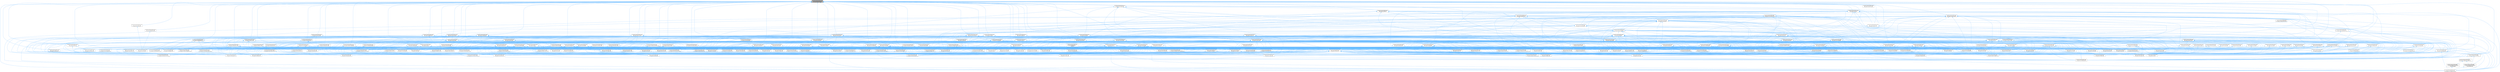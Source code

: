 digraph "/home/runner/work/doxygen/doxygen/src/qcstring.h"
{
 // INTERACTIVE_SVG=YES
 // LATEX_PDF_SIZE
  bgcolor="transparent";
  edge [fontname=Helvetica,fontsize=10,labelfontname=Helvetica,labelfontsize=10];
  node [fontname=Helvetica,fontsize=10,shape=box,height=0.2,width=0.4];
  Node1 [label="/home/runner/work/doxygen\l/doxygen/src/qcstring.h",height=0.2,width=0.4,color="gray40", fillcolor="grey60", style="filled", fontcolor="black",tooltip=" "];
  Node1 -> Node2 [dir="back",color="steelblue1",style="solid"];
  Node2 [label="/home/runner/work/doxygen\l/doxygen/src/arguments.h",height=0.2,width=0.4,color="grey40", fillcolor="white", style="filled",URL="$df/d9b/arguments_8h.html",tooltip=" "];
  Node2 -> Node3 [dir="back",color="steelblue1",style="solid"];
  Node3 [label="/home/runner/work/doxygen\l/doxygen/src/arguments.cpp",height=0.2,width=0.4,color="grey40", fillcolor="white", style="filled",URL="$d4/dd4/arguments_8cpp.html",tooltip=" "];
  Node2 -> Node4 [dir="back",color="steelblue1",style="solid"];
  Node4 [label="/home/runner/work/doxygen\l/doxygen/src/classdef.cpp",height=0.2,width=0.4,color="grey40", fillcolor="white", style="filled",URL="$de/d89/classdef_8cpp.html",tooltip=" "];
  Node2 -> Node5 [dir="back",color="steelblue1",style="solid"];
  Node5 [label="/home/runner/work/doxygen\l/doxygen/src/classdef.h",height=0.2,width=0.4,color="grey40", fillcolor="white", style="filled",URL="$d1/da6/classdef_8h.html",tooltip=" "];
  Node5 -> Node4 [dir="back",color="steelblue1",style="solid"];
  Node5 -> Node6 [dir="back",color="steelblue1",style="solid"];
  Node6 [label="/home/runner/work/doxygen\l/doxygen/src/classlist.h",height=0.2,width=0.4,color="grey40", fillcolor="white", style="filled",URL="$d2/df8/classlist_8h.html",tooltip=" "];
  Node6 -> Node4 [dir="back",color="steelblue1",style="solid"];
  Node6 -> Node7 [dir="back",color="steelblue1",style="solid"];
  Node7 [label="/home/runner/work/doxygen\l/doxygen/src/classlist.cpp",height=0.2,width=0.4,color="grey40", fillcolor="white", style="filled",URL="$d6/d10/classlist_8cpp.html",tooltip=" "];
  Node6 -> Node8 [dir="back",color="steelblue1",style="solid"];
  Node8 [label="/home/runner/work/doxygen\l/doxygen/src/code.l",height=0.2,width=0.4,color="grey40", fillcolor="white", style="filled",URL="$da/d1f/code_8l.html",tooltip=" "];
  Node6 -> Node9 [dir="back",color="steelblue1",style="solid"];
  Node9 [label="/home/runner/work/doxygen\l/doxygen/src/context.cpp",height=0.2,width=0.4,color="grey40", fillcolor="white", style="filled",URL="$db/d12/context_8cpp.html",tooltip=" "];
  Node6 -> Node10 [dir="back",color="steelblue1",style="solid"];
  Node10 [label="/home/runner/work/doxygen\l/doxygen/src/defgen.cpp",height=0.2,width=0.4,color="grey40", fillcolor="white", style="filled",URL="$d3/d17/defgen_8cpp.html",tooltip=" "];
  Node6 -> Node11 [dir="back",color="steelblue1",style="solid"];
  Node11 [label="/home/runner/work/doxygen\l/doxygen/src/diagram.cpp",height=0.2,width=0.4,color="grey40", fillcolor="white", style="filled",URL="$da/d0d/diagram_8cpp.html",tooltip=" "];
  Node6 -> Node12 [dir="back",color="steelblue1",style="solid"];
  Node12 [label="/home/runner/work/doxygen\l/doxygen/src/docbookgen.cpp",height=0.2,width=0.4,color="grey40", fillcolor="white", style="filled",URL="$d8/d29/docbookgen_8cpp.html",tooltip=" "];
  Node6 -> Node13 [dir="back",color="steelblue1",style="solid"];
  Node13 [label="/home/runner/work/doxygen\l/doxygen/src/docparser.cpp",height=0.2,width=0.4,color="grey40", fillcolor="white", style="filled",URL="$da/d17/docparser_8cpp.html",tooltip=" "];
  Node6 -> Node14 [dir="back",color="steelblue1",style="solid"];
  Node14 [label="/home/runner/work/doxygen\l/doxygen/src/dotgfxhierarchytable.cpp",height=0.2,width=0.4,color="grey40", fillcolor="white", style="filled",URL="$d4/d09/dotgfxhierarchytable_8cpp.html",tooltip=" "];
  Node6 -> Node15 [dir="back",color="steelblue1",style="solid"];
  Node15 [label="/home/runner/work/doxygen\l/doxygen/src/dotgroupcollaboration.cpp",height=0.2,width=0.4,color="grey40", fillcolor="white", style="filled",URL="$d1/d86/dotgroupcollaboration_8cpp.html",tooltip=" "];
  Node6 -> Node16 [dir="back",color="steelblue1",style="solid"];
  Node16 [label="/home/runner/work/doxygen\l/doxygen/src/doxygen.cpp",height=0.2,width=0.4,color="grey40", fillcolor="white", style="filled",URL="$dc/d98/doxygen_8cpp.html",tooltip=" "];
  Node6 -> Node17 [dir="back",color="steelblue1",style="solid"];
  Node17 [label="/home/runner/work/doxygen\l/doxygen/src/filedef.cpp",height=0.2,width=0.4,color="grey40", fillcolor="white", style="filled",URL="$d6/ddc/filedef_8cpp.html",tooltip=" "];
  Node6 -> Node18 [dir="back",color="steelblue1",style="solid"];
  Node18 [label="/home/runner/work/doxygen\l/doxygen/src/fortrancode.l",height=0.2,width=0.4,color="grey40", fillcolor="white", style="filled",URL="$d9/d5b/fortrancode_8l.html",tooltip=" "];
  Node6 -> Node19 [dir="back",color="steelblue1",style="solid"];
  Node19 [label="/home/runner/work/doxygen\l/doxygen/src/groupdef.cpp",height=0.2,width=0.4,color="grey40", fillcolor="white", style="filled",URL="$d6/d42/groupdef_8cpp.html",tooltip=" "];
  Node6 -> Node20 [dir="back",color="steelblue1",style="solid"];
  Node20 [label="/home/runner/work/doxygen\l/doxygen/src/index.cpp",height=0.2,width=0.4,color="grey40", fillcolor="white", style="filled",URL="$db/d14/index_8cpp.html",tooltip="This file contains functions for the various index pages."];
  Node6 -> Node21 [dir="back",color="steelblue1",style="solid"];
  Node21 [label="/home/runner/work/doxygen\l/doxygen/src/latexgen.cpp",height=0.2,width=0.4,color="grey40", fillcolor="white", style="filled",URL="$d4/d42/latexgen_8cpp.html",tooltip=" "];
  Node6 -> Node22 [dir="back",color="steelblue1",style="solid"];
  Node22 [label="/home/runner/work/doxygen\l/doxygen/src/namespacedef.cpp",height=0.2,width=0.4,color="grey40", fillcolor="white", style="filled",URL="$d7/d1c/namespacedef_8cpp.html",tooltip=" "];
  Node6 -> Node23 [dir="back",color="steelblue1",style="solid"];
  Node23 [label="/home/runner/work/doxygen\l/doxygen/src/perlmodgen.cpp",height=0.2,width=0.4,color="grey40", fillcolor="white", style="filled",URL="$de/dd0/perlmodgen_8cpp.html",tooltip=" "];
  Node6 -> Node24 [dir="back",color="steelblue1",style="solid"];
  Node24 [label="/home/runner/work/doxygen\l/doxygen/src/pycode.l",height=0.2,width=0.4,color="grey40", fillcolor="white", style="filled",URL="$d3/ded/pycode_8l.html",tooltip=" "];
  Node6 -> Node25 [dir="back",color="steelblue1",style="solid"];
  Node25 [label="/home/runner/work/doxygen\l/doxygen/src/rtfgen.cpp",height=0.2,width=0.4,color="grey40", fillcolor="white", style="filled",URL="$d0/d9c/rtfgen_8cpp.html",tooltip=" "];
  Node6 -> Node26 [dir="back",color="steelblue1",style="solid"];
  Node26 [label="/home/runner/work/doxygen\l/doxygen/src/searchindex_js.cpp",height=0.2,width=0.4,color="grey40", fillcolor="white", style="filled",URL="$d9/d2f/searchindex__js_8cpp.html",tooltip=" "];
  Node6 -> Node27 [dir="back",color="steelblue1",style="solid"];
  Node27 [label="/home/runner/work/doxygen\l/doxygen/src/util.cpp",height=0.2,width=0.4,color="grey40", fillcolor="white", style="filled",URL="$df/d2d/util_8cpp.html",tooltip=" "];
  Node6 -> Node28 [dir="back",color="steelblue1",style="solid"];
  Node28 [label="/home/runner/work/doxygen\l/doxygen/src/vhdldocgen.cpp",height=0.2,width=0.4,color="grey40", fillcolor="white", style="filled",URL="$de/dea/vhdldocgen_8cpp.html",tooltip=" "];
  Node6 -> Node29 [dir="back",color="steelblue1",style="solid"];
  Node29 [label="/home/runner/work/doxygen\l/doxygen/src/xmlgen.cpp",height=0.2,width=0.4,color="grey40", fillcolor="white", style="filled",URL="$d0/dc3/xmlgen_8cpp.html",tooltip=" "];
  Node5 -> Node30 [dir="back",color="steelblue1",style="solid"];
  Node30 [label="/home/runner/work/doxygen\l/doxygen/src/context.h",height=0.2,width=0.4,color="grey40", fillcolor="white", style="filled",URL="$dc/d1e/context_8h.html",tooltip=" "];
  Node30 -> Node9 [dir="back",color="steelblue1",style="solid"];
  Node30 -> Node16 [dir="back",color="steelblue1",style="solid"];
  Node5 -> Node11 [dir="back",color="steelblue1",style="solid"];
  Node5 -> Node12 [dir="back",color="steelblue1",style="solid"];
  Node5 -> Node31 [dir="back",color="steelblue1",style="solid"];
  Node31 [label="/home/runner/work/doxygen\l/doxygen/src/docsets.cpp",height=0.2,width=0.4,color="grey40", fillcolor="white", style="filled",URL="$d7/d8f/docsets_8cpp.html",tooltip=" "];
  Node5 -> Node32 [dir="back",color="steelblue1",style="solid"];
  Node32 [label="/home/runner/work/doxygen\l/doxygen/src/dotclassgraph.h",height=0.2,width=0.4,color="grey40", fillcolor="white", style="filled",URL="$d5/d04/dotclassgraph_8h.html",tooltip=" "];
  Node32 -> Node4 [dir="back",color="steelblue1",style="solid"];
  Node32 -> Node9 [dir="back",color="steelblue1",style="solid"];
  Node32 -> Node10 [dir="back",color="steelblue1",style="solid"];
  Node32 -> Node12 [dir="back",color="steelblue1",style="solid"];
  Node32 -> Node33 [dir="back",color="steelblue1",style="solid"];
  Node33 [label="/home/runner/work/doxygen\l/doxygen/src/dotclassgraph.cpp",height=0.2,width=0.4,color="grey40", fillcolor="white", style="filled",URL="$d4/dcd/dotclassgraph_8cpp.html",tooltip=" "];
  Node32 -> Node34 [dir="back",color="steelblue1",style="solid"];
  Node34 [label="/home/runner/work/doxygen\l/doxygen/src/htmlgen.cpp",height=0.2,width=0.4,color="grey40", fillcolor="white", style="filled",URL="$d8/d6e/htmlgen_8cpp.html",tooltip=" "];
  Node32 -> Node21 [dir="back",color="steelblue1",style="solid"];
  Node32 -> Node25 [dir="back",color="steelblue1",style="solid"];
  Node32 -> Node29 [dir="back",color="steelblue1",style="solid"];
  Node5 -> Node35 [dir="back",color="steelblue1",style="solid"];
  Node35 [label="/home/runner/work/doxygen\l/doxygen/src/dotgfxhierarchytable.h",height=0.2,width=0.4,color="grey40", fillcolor="white", style="filled",URL="$d2/de7/dotgfxhierarchytable_8h.html",tooltip=" "];
  Node35 -> Node9 [dir="back",color="steelblue1",style="solid"];
  Node35 -> Node30 [dir="back",color="steelblue1",style="solid"];
  Node35 -> Node14 [dir="back",color="steelblue1",style="solid"];
  Node35 -> Node34 [dir="back",color="steelblue1",style="solid"];
  Node35 -> Node20 [dir="back",color="steelblue1",style="solid"];
  Node5 -> Node36 [dir="back",color="steelblue1",style="solid"];
  Node36 [label="/home/runner/work/doxygen\l/doxygen/src/dotnode.cpp",height=0.2,width=0.4,color="grey40", fillcolor="white", style="filled",URL="$df/d58/dotnode_8cpp.html",tooltip=" "];
  Node5 -> Node17 [dir="back",color="steelblue1",style="solid"];
  Node5 -> Node37 [dir="back",color="steelblue1",style="solid"];
  Node37 [label="/home/runner/work/doxygen\l/doxygen/src/ftvhelp.cpp",height=0.2,width=0.4,color="grey40", fillcolor="white", style="filled",URL="$db/d41/ftvhelp_8cpp.html",tooltip=" "];
  Node5 -> Node19 [dir="back",color="steelblue1",style="solid"];
  Node5 -> Node38 [dir="back",color="steelblue1",style="solid"];
  Node38 [label="/home/runner/work/doxygen\l/doxygen/src/memberdef.h",height=0.2,width=0.4,color="grey40", fillcolor="white", style="filled",URL="$d4/d46/memberdef_8h.html",tooltip=" "];
  Node38 -> Node12 [dir="back",color="steelblue1",style="solid"];
  Node38 -> Node31 [dir="back",color="steelblue1",style="solid"];
  Node38 -> Node39 [dir="back",color="steelblue1",style="solid"];
  Node39 [label="/home/runner/work/doxygen\l/doxygen/src/dotcallgraph.h",height=0.2,width=0.4,color="grey40", fillcolor="white", style="filled",URL="$dc/dcf/dotcallgraph_8h.html",tooltip=" "];
  Node39 -> Node9 [dir="back",color="steelblue1",style="solid"];
  Node39 -> Node12 [dir="back",color="steelblue1",style="solid"];
  Node39 -> Node40 [dir="back",color="steelblue1",style="solid"];
  Node40 [label="/home/runner/work/doxygen\l/doxygen/src/dotcallgraph.cpp",height=0.2,width=0.4,color="grey40", fillcolor="white", style="filled",URL="$d4/dd5/dotcallgraph_8cpp.html",tooltip=" "];
  Node39 -> Node34 [dir="back",color="steelblue1",style="solid"];
  Node39 -> Node21 [dir="back",color="steelblue1",style="solid"];
  Node39 -> Node41 [dir="back",color="steelblue1",style="solid"];
  Node41 [label="/home/runner/work/doxygen\l/doxygen/src/memberdef.cpp",height=0.2,width=0.4,color="grey40", fillcolor="white", style="filled",URL="$d0/d72/memberdef_8cpp.html",tooltip=" "];
  Node39 -> Node25 [dir="back",color="steelblue1",style="solid"];
  Node38 -> Node17 [dir="back",color="steelblue1",style="solid"];
  Node38 -> Node42 [dir="back",color="steelblue1",style="solid"];
  Node42 [label="/home/runner/work/doxygen\l/doxygen/src/htmldocvisitor.cpp",height=0.2,width=0.4,color="grey40", fillcolor="white", style="filled",URL="$da/db0/htmldocvisitor_8cpp.html",tooltip=" "];
  Node38 -> Node43 [dir="back",color="steelblue1",style="solid"];
  Node43 [label="/home/runner/work/doxygen\l/doxygen/src/htmlhelp.cpp",height=0.2,width=0.4,color="grey40", fillcolor="white", style="filled",URL="$d3/d4b/htmlhelp_8cpp.html",tooltip=" "];
  Node38 -> Node41 [dir="back",color="steelblue1",style="solid"];
  Node38 -> Node44 [dir="back",color="steelblue1",style="solid"];
  Node44 [label="/home/runner/work/doxygen\l/doxygen/src/memberlist.h",height=0.2,width=0.4,color="grey40", fillcolor="white", style="filled",URL="$dd/d78/memberlist_8h.html",tooltip=" "];
  Node44 -> Node4 [dir="back",color="steelblue1",style="solid"];
  Node44 -> Node30 [dir="back",color="steelblue1",style="solid"];
  Node44 -> Node10 [dir="back",color="steelblue1",style="solid"];
  Node44 -> Node45 [dir="back",color="steelblue1",style="solid"];
  Node45 [label="/home/runner/work/doxygen\l/doxygen/src/definition.cpp",height=0.2,width=0.4,color="grey40", fillcolor="white", style="filled",URL="$d3/dea/definition_8cpp.html",tooltip=" "];
  Node44 -> Node12 [dir="back",color="steelblue1",style="solid"];
  Node44 -> Node40 [dir="back",color="steelblue1",style="solid"];
  Node44 -> Node36 [dir="back",color="steelblue1",style="solid"];
  Node44 -> Node16 [dir="back",color="steelblue1",style="solid"];
  Node44 -> Node46 [dir="back",color="steelblue1",style="solid"];
  Node46 [label="/home/runner/work/doxygen\l/doxygen/src/doxygen.h",height=0.2,width=0.4,color="grey40", fillcolor="white", style="filled",URL="$d1/da1/doxygen_8h.html",tooltip=" "];
  Node46 -> Node4 [dir="back",color="steelblue1",style="solid"];
  Node46 -> Node7 [dir="back",color="steelblue1",style="solid"];
  Node46 -> Node8 [dir="back",color="steelblue1",style="solid"];
  Node46 -> Node47 [dir="back",color="steelblue1",style="solid"];
  Node47 [label="/home/runner/work/doxygen\l/doxygen/src/commentcnv.l",height=0.2,width=0.4,color="grey40", fillcolor="white", style="filled",URL="$d0/d47/commentcnv_8l.html",tooltip=" "];
  Node46 -> Node48 [dir="back",color="steelblue1",style="solid"];
  Node48 [label="/home/runner/work/doxygen\l/doxygen/src/commentscan.l",height=0.2,width=0.4,color="grey40", fillcolor="white", style="filled",URL="$d7/d5f/commentscan_8l.html",tooltip=" "];
  Node46 -> Node49 [dir="back",color="steelblue1",style="solid"];
  Node49 [label="/home/runner/work/doxygen\l/doxygen/src/conceptdef.cpp",height=0.2,width=0.4,color="grey40", fillcolor="white", style="filled",URL="$d8/d0a/conceptdef_8cpp.html",tooltip=" "];
  Node46 -> Node9 [dir="back",color="steelblue1",style="solid"];
  Node46 -> Node10 [dir="back",color="steelblue1",style="solid"];
  Node46 -> Node45 [dir="back",color="steelblue1",style="solid"];
  Node46 -> Node11 [dir="back",color="steelblue1",style="solid"];
  Node46 -> Node50 [dir="back",color="steelblue1",style="solid"];
  Node50 [label="/home/runner/work/doxygen\l/doxygen/src/dirdef.cpp",height=0.2,width=0.4,color="grey40", fillcolor="white", style="filled",URL="$d8/d52/dirdef_8cpp.html",tooltip=" "];
  Node46 -> Node12 [dir="back",color="steelblue1",style="solid"];
  Node46 -> Node51 [dir="back",color="steelblue1",style="solid"];
  Node51 [label="/home/runner/work/doxygen\l/doxygen/src/docbookvisitor.cpp",height=0.2,width=0.4,color="grey40", fillcolor="white", style="filled",URL="$dc/d05/docbookvisitor_8cpp.html",tooltip=" "];
  Node46 -> Node52 [dir="back",color="steelblue1",style="solid"];
  Node52 [label="/home/runner/work/doxygen\l/doxygen/src/docgroup.cpp",height=0.2,width=0.4,color="grey40", fillcolor="white", style="filled",URL="$d3/d36/docgroup_8cpp.html",tooltip=" "];
  Node46 -> Node53 [dir="back",color="steelblue1",style="solid"];
  Node53 [label="/home/runner/work/doxygen\l/doxygen/src/docnode.cpp",height=0.2,width=0.4,color="grey40", fillcolor="white", style="filled",URL="$d0/d2b/docnode_8cpp.html",tooltip=" "];
  Node46 -> Node13 [dir="back",color="steelblue1",style="solid"];
  Node46 -> Node31 [dir="back",color="steelblue1",style="solid"];
  Node46 -> Node54 [dir="back",color="steelblue1",style="solid"];
  Node54 [label="/home/runner/work/doxygen\l/doxygen/src/doctokenizer.l",height=0.2,width=0.4,color="grey40", fillcolor="white", style="filled",URL="$d1/d39/doctokenizer_8l.html",tooltip=" "];
  Node46 -> Node55 [dir="back",color="steelblue1",style="solid"];
  Node55 [label="/home/runner/work/doxygen\l/doxygen/src/docvisitor.cpp",height=0.2,width=0.4,color="grey40", fillcolor="white", style="filled",URL="$da/d39/docvisitor_8cpp.html",tooltip=" "];
  Node46 -> Node56 [dir="back",color="steelblue1",style="solid"];
  Node56 [label="/home/runner/work/doxygen\l/doxygen/src/dot.cpp",height=0.2,width=0.4,color="grey40", fillcolor="white", style="filled",URL="$de/daa/dot_8cpp.html",tooltip=" "];
  Node46 -> Node57 [dir="back",color="steelblue1",style="solid"];
  Node57 [label="/home/runner/work/doxygen\l/doxygen/src/dot.h",height=0.2,width=0.4,color="grey40", fillcolor="white", style="filled",URL="$d6/d4a/dot_8h.html",tooltip=" "];
  Node57 -> Node4 [dir="back",color="steelblue1",style="solid"];
  Node57 -> Node9 [dir="back",color="steelblue1",style="solid"];
  Node57 -> Node10 [dir="back",color="steelblue1",style="solid"];
  Node57 -> Node50 [dir="back",color="steelblue1",style="solid"];
  Node57 -> Node12 [dir="back",color="steelblue1",style="solid"];
  Node57 -> Node51 [dir="back",color="steelblue1",style="solid"];
  Node57 -> Node56 [dir="back",color="steelblue1",style="solid"];
  Node57 -> Node58 [dir="back",color="steelblue1",style="solid"];
  Node58 [label="/home/runner/work/doxygen\l/doxygen/src/dotfilepatcher.cpp",height=0.2,width=0.4,color="grey40", fillcolor="white", style="filled",URL="$d9/d92/dotfilepatcher_8cpp.html",tooltip=" "];
  Node57 -> Node59 [dir="back",color="steelblue1",style="solid"];
  Node59 [label="/home/runner/work/doxygen\l/doxygen/src/dotgraph.cpp",height=0.2,width=0.4,color="grey40", fillcolor="white", style="filled",URL="$de/d45/dotgraph_8cpp.html",tooltip=" "];
  Node57 -> Node60 [dir="back",color="steelblue1",style="solid"];
  Node60 [label="/home/runner/work/doxygen\l/doxygen/src/dotlegendgraph.cpp",height=0.2,width=0.4,color="grey40", fillcolor="white", style="filled",URL="$d4/d33/dotlegendgraph_8cpp.html",tooltip=" "];
  Node57 -> Node61 [dir="back",color="steelblue1",style="solid"];
  Node61 [label="/home/runner/work/doxygen\l/doxygen/src/dotrunner.cpp",height=0.2,width=0.4,color="grey40", fillcolor="white", style="filled",URL="$d1/dfe/dotrunner_8cpp.html",tooltip=" "];
  Node57 -> Node16 [dir="back",color="steelblue1",style="solid"];
  Node57 -> Node17 [dir="back",color="steelblue1",style="solid"];
  Node57 -> Node19 [dir="back",color="steelblue1",style="solid"];
  Node57 -> Node42 [dir="back",color="steelblue1",style="solid"];
  Node57 -> Node34 [dir="back",color="steelblue1",style="solid"];
  Node57 -> Node20 [dir="back",color="steelblue1",style="solid"];
  Node57 -> Node62 [dir="back",color="steelblue1",style="solid"];
  Node62 [label="/home/runner/work/doxygen\l/doxygen/src/latexdocvisitor.cpp",height=0.2,width=0.4,color="grey40", fillcolor="white", style="filled",URL="$d1/d4e/latexdocvisitor_8cpp.html",tooltip=" "];
  Node57 -> Node21 [dir="back",color="steelblue1",style="solid"];
  Node57 -> Node63 [dir="back",color="steelblue1",style="solid"];
  Node63 [label="/home/runner/work/doxygen\l/doxygen/src/mandocvisitor.cpp",height=0.2,width=0.4,color="grey40", fillcolor="white", style="filled",URL="$d8/dde/mandocvisitor_8cpp.html",tooltip=" "];
  Node57 -> Node41 [dir="back",color="steelblue1",style="solid"];
  Node57 -> Node64 [dir="back",color="steelblue1",style="solid"];
  Node64 [label="/home/runner/work/doxygen\l/doxygen/src/rtfdocvisitor.cpp",height=0.2,width=0.4,color="grey40", fillcolor="white", style="filled",URL="$de/d9a/rtfdocvisitor_8cpp.html",tooltip=" "];
  Node57 -> Node25 [dir="back",color="steelblue1",style="solid"];
  Node57 -> Node65 [dir="back",color="steelblue1",style="solid"];
  Node65 [label="/home/runner/work/doxygen\l/doxygen/src/xmldocvisitor.cpp",height=0.2,width=0.4,color="grey40", fillcolor="white", style="filled",URL="$dd/db6/xmldocvisitor_8cpp.html",tooltip=" "];
  Node57 -> Node29 [dir="back",color="steelblue1",style="solid"];
  Node46 -> Node66 [dir="back",color="steelblue1",style="solid"];
  Node66 [label="/home/runner/work/doxygen\l/doxygen/src/dotdirdeps.cpp",height=0.2,width=0.4,color="grey40", fillcolor="white", style="filled",URL="$da/d45/dotdirdeps_8cpp.html",tooltip=" "];
  Node46 -> Node58 [dir="back",color="steelblue1",style="solid"];
  Node46 -> Node14 [dir="back",color="steelblue1",style="solid"];
  Node46 -> Node59 [dir="back",color="steelblue1",style="solid"];
  Node46 -> Node15 [dir="back",color="steelblue1",style="solid"];
  Node46 -> Node60 [dir="back",color="steelblue1",style="solid"];
  Node46 -> Node36 [dir="back",color="steelblue1",style="solid"];
  Node46 -> Node61 [dir="back",color="steelblue1",style="solid"];
  Node46 -> Node16 [dir="back",color="steelblue1",style="solid"];
  Node46 -> Node67 [dir="back",color="steelblue1",style="solid"];
  Node67 [label="/home/runner/work/doxygen\l/doxygen/src/eclipsehelp.cpp",height=0.2,width=0.4,color="grey40", fillcolor="white", style="filled",URL="$d8/d56/eclipsehelp_8cpp.html",tooltip=" "];
  Node46 -> Node68 [dir="back",color="steelblue1",style="solid"];
  Node68 [label="/home/runner/work/doxygen\l/doxygen/src/entry.cpp",height=0.2,width=0.4,color="grey40", fillcolor="white", style="filled",URL="$d2/dd2/entry_8cpp.html",tooltip=" "];
  Node46 -> Node17 [dir="back",color="steelblue1",style="solid"];
  Node46 -> Node69 [dir="back",color="steelblue1",style="solid"];
  Node69 [label="/home/runner/work/doxygen\l/doxygen/src/formula.cpp",height=0.2,width=0.4,color="grey40", fillcolor="white", style="filled",URL="$d7/d5b/formula_8cpp.html",tooltip=" "];
  Node46 -> Node18 [dir="back",color="steelblue1",style="solid"];
  Node46 -> Node70 [dir="back",color="steelblue1",style="solid"];
  Node70 [label="/home/runner/work/doxygen\l/doxygen/src/fortranscanner.l",height=0.2,width=0.4,color="grey40", fillcolor="white", style="filled",URL="$dd/d00/fortranscanner_8l.html",tooltip=" "];
  Node46 -> Node37 [dir="back",color="steelblue1",style="solid"];
  Node46 -> Node19 [dir="back",color="steelblue1",style="solid"];
  Node46 -> Node42 [dir="back",color="steelblue1",style="solid"];
  Node46 -> Node34 [dir="back",color="steelblue1",style="solid"];
  Node46 -> Node43 [dir="back",color="steelblue1",style="solid"];
  Node46 -> Node20 [dir="back",color="steelblue1",style="solid"];
  Node46 -> Node62 [dir="back",color="steelblue1",style="solid"];
  Node46 -> Node21 [dir="back",color="steelblue1",style="solid"];
  Node46 -> Node71 [dir="back",color="steelblue1",style="solid"];
  Node71 [label="/home/runner/work/doxygen\l/doxygen/src/layout.cpp",height=0.2,width=0.4,color="grey40", fillcolor="white", style="filled",URL="$db/d16/layout_8cpp.html",tooltip=" "];
  Node46 -> Node72 [dir="back",color="steelblue1",style="solid"];
  Node72 [label="/home/runner/work/doxygen\l/doxygen/src/lexcode.l",height=0.2,width=0.4,color="grey40", fillcolor="white", style="filled",URL="$d0/d7e/lexcode_8l.html",tooltip=" "];
  Node46 -> Node73 [dir="back",color="steelblue1",style="solid"];
  Node73 [label="/home/runner/work/doxygen\l/doxygen/src/main.cpp",height=0.2,width=0.4,color="grey40", fillcolor="white", style="filled",URL="$df/d0a/main_8cpp.html",tooltip="main entry point for doxygen"];
  Node46 -> Node63 [dir="back",color="steelblue1",style="solid"];
  Node46 -> Node74 [dir="back",color="steelblue1",style="solid"];
  Node74 [label="/home/runner/work/doxygen\l/doxygen/src/mangen.cpp",height=0.2,width=0.4,color="grey40", fillcolor="white", style="filled",URL="$d7/de7/mangen_8cpp.html",tooltip=" "];
  Node46 -> Node75 [dir="back",color="steelblue1",style="solid"];
  Node75 [label="/home/runner/work/doxygen\l/doxygen/src/markdown.cpp",height=0.2,width=0.4,color="grey40", fillcolor="white", style="filled",URL="$de/d04/markdown_8cpp.html",tooltip=" "];
  Node46 -> Node41 [dir="back",color="steelblue1",style="solid"];
  Node46 -> Node76 [dir="back",color="steelblue1",style="solid"];
  Node76 [label="/home/runner/work/doxygen\l/doxygen/src/membergroup.cpp",height=0.2,width=0.4,color="grey40", fillcolor="white", style="filled",URL="$d6/d18/membergroup_8cpp.html",tooltip=" "];
  Node46 -> Node77 [dir="back",color="steelblue1",style="solid"];
  Node77 [label="/home/runner/work/doxygen\l/doxygen/src/memberlist.cpp",height=0.2,width=0.4,color="grey40", fillcolor="white", style="filled",URL="$d0/d14/memberlist_8cpp.html",tooltip=" "];
  Node46 -> Node78 [dir="back",color="steelblue1",style="solid"];
  Node78 [label="/home/runner/work/doxygen\l/doxygen/src/message.cpp",height=0.2,width=0.4,color="grey40", fillcolor="white", style="filled",URL="$d8/d6a/message_8cpp.html",tooltip=" "];
  Node46 -> Node79 [dir="back",color="steelblue1",style="solid"];
  Node79 [label="/home/runner/work/doxygen\l/doxygen/src/msc.cpp",height=0.2,width=0.4,color="grey40", fillcolor="white", style="filled",URL="$db/d33/msc_8cpp.html",tooltip=" "];
  Node46 -> Node22 [dir="back",color="steelblue1",style="solid"];
  Node46 -> Node80 [dir="back",color="steelblue1",style="solid"];
  Node80 [label="/home/runner/work/doxygen\l/doxygen/src/outputgen.cpp",height=0.2,width=0.4,color="grey40", fillcolor="white", style="filled",URL="$d0/d17/outputgen_8cpp.html",tooltip=" "];
  Node46 -> Node81 [dir="back",color="steelblue1",style="solid"];
  Node81 [label="/home/runner/work/doxygen\l/doxygen/src/outputlist.cpp",height=0.2,width=0.4,color="grey40", fillcolor="white", style="filled",URL="$db/dd8/outputlist_8cpp.html",tooltip=" "];
  Node46 -> Node82 [dir="back",color="steelblue1",style="solid"];
  Node82 [label="/home/runner/work/doxygen\l/doxygen/src/outputlist.h",height=0.2,width=0.4,color="grey40", fillcolor="white", style="filled",URL="$d2/db9/outputlist_8h.html",tooltip=" "];
  Node82 -> Node4 [dir="back",color="steelblue1",style="solid"];
  Node82 -> Node7 [dir="back",color="steelblue1",style="solid"];
  Node82 -> Node8 [dir="back",color="steelblue1",style="solid"];
  Node82 -> Node49 [dir="back",color="steelblue1",style="solid"];
  Node82 -> Node45 [dir="back",color="steelblue1",style="solid"];
  Node82 -> Node50 [dir="back",color="steelblue1",style="solid"];
  Node82 -> Node16 [dir="back",color="steelblue1",style="solid"];
  Node82 -> Node17 [dir="back",color="steelblue1",style="solid"];
  Node82 -> Node18 [dir="back",color="steelblue1",style="solid"];
  Node82 -> Node19 [dir="back",color="steelblue1",style="solid"];
  Node82 -> Node20 [dir="back",color="steelblue1",style="solid"];
  Node82 -> Node41 [dir="back",color="steelblue1",style="solid"];
  Node82 -> Node76 [dir="back",color="steelblue1",style="solid"];
  Node82 -> Node77 [dir="back",color="steelblue1",style="solid"];
  Node82 -> Node22 [dir="back",color="steelblue1",style="solid"];
  Node82 -> Node81 [dir="back",color="steelblue1",style="solid"];
  Node82 -> Node83 [dir="back",color="steelblue1",style="solid"];
  Node83 [label="/home/runner/work/doxygen\l/doxygen/src/pagedef.cpp",height=0.2,width=0.4,color="grey40", fillcolor="white", style="filled",URL="$d9/db4/pagedef_8cpp.html",tooltip=" "];
  Node82 -> Node24 [dir="back",color="steelblue1",style="solid"];
  Node82 -> Node84 [dir="back",color="steelblue1",style="solid"];
  Node84 [label="/home/runner/work/doxygen\l/doxygen/src/sqlcode.l",height=0.2,width=0.4,color="grey40", fillcolor="white", style="filled",URL="$d2/dda/sqlcode_8l.html",tooltip=" "];
  Node82 -> Node27 [dir="back",color="steelblue1",style="solid"];
  Node82 -> Node85 [dir="back",color="steelblue1",style="solid"];
  Node85 [label="/home/runner/work/doxygen\l/doxygen/src/vhdlcode.l",height=0.2,width=0.4,color="grey40", fillcolor="white", style="filled",URL="$d5/d6a/vhdlcode_8l.html",tooltip=" "];
  Node82 -> Node28 [dir="back",color="steelblue1",style="solid"];
  Node82 -> Node86 [dir="back",color="steelblue1",style="solid"];
  Node86 [label="/home/runner/work/doxygen\l/doxygen/src/vhdljjparser.cpp",height=0.2,width=0.4,color="grey40", fillcolor="white", style="filled",URL="$d1/d86/vhdljjparser_8cpp.html",tooltip=" "];
  Node82 -> Node87 [dir="back",color="steelblue1",style="solid"];
  Node87 [label="/home/runner/work/doxygen\l/doxygen/src/xmlcode.l",height=0.2,width=0.4,color="grey40", fillcolor="white", style="filled",URL="$dc/dc1/xmlcode_8l.html",tooltip=" "];
  Node46 -> Node83 [dir="back",color="steelblue1",style="solid"];
  Node46 -> Node23 [dir="back",color="steelblue1",style="solid"];
  Node46 -> Node88 [dir="back",color="steelblue1",style="solid"];
  Node88 [label="/home/runner/work/doxygen\l/doxygen/src/plantuml.cpp",height=0.2,width=0.4,color="grey40", fillcolor="white", style="filled",URL="$d7/d5b/plantuml_8cpp.html",tooltip=" "];
  Node46 -> Node89 [dir="back",color="steelblue1",style="solid"];
  Node89 [label="/home/runner/work/doxygen\l/doxygen/src/pre.l",height=0.2,width=0.4,color="grey40", fillcolor="white", style="filled",URL="$d0/da7/pre_8l.html",tooltip=" "];
  Node46 -> Node24 [dir="back",color="steelblue1",style="solid"];
  Node46 -> Node90 [dir="back",color="steelblue1",style="solid"];
  Node90 [label="/home/runner/work/doxygen\l/doxygen/src/pyscanner.l",height=0.2,width=0.4,color="grey40", fillcolor="white", style="filled",URL="$de/d2b/pyscanner_8l.html",tooltip=" "];
  Node46 -> Node91 [dir="back",color="steelblue1",style="solid"];
  Node91 [label="/home/runner/work/doxygen\l/doxygen/src/qhp.cpp",height=0.2,width=0.4,color="grey40", fillcolor="white", style="filled",URL="$d9/d45/qhp_8cpp.html",tooltip=" "];
  Node46 -> Node64 [dir="back",color="steelblue1",style="solid"];
  Node46 -> Node25 [dir="back",color="steelblue1",style="solid"];
  Node46 -> Node92 [dir="back",color="steelblue1",style="solid"];
  Node92 [label="/home/runner/work/doxygen\l/doxygen/src/scanner.l",height=0.2,width=0.4,color="grey40", fillcolor="white", style="filled",URL="$da/d11/scanner_8l.html",tooltip=" "];
  Node46 -> Node93 [dir="back",color="steelblue1",style="solid"];
  Node93 [label="/home/runner/work/doxygen\l/doxygen/src/searchindex.cpp",height=0.2,width=0.4,color="grey40", fillcolor="white", style="filled",URL="$d7/d79/searchindex_8cpp.html",tooltip=" "];
  Node46 -> Node26 [dir="back",color="steelblue1",style="solid"];
  Node46 -> Node84 [dir="back",color="steelblue1",style="solid"];
  Node46 -> Node94 [dir="back",color="steelblue1",style="solid"];
  Node94 [label="/home/runner/work/doxygen\l/doxygen/src/symbolresolver.cpp",height=0.2,width=0.4,color="grey40", fillcolor="white", style="filled",URL="$d2/d99/symbolresolver_8cpp.html",tooltip=" "];
  Node46 -> Node95 [dir="back",color="steelblue1",style="solid"];
  Node95 [label="/home/runner/work/doxygen\l/doxygen/src/tagreader.cpp",height=0.2,width=0.4,color="grey40", fillcolor="white", style="filled",URL="$d4/d7b/tagreader_8cpp.html",tooltip=" "];
  Node46 -> Node96 [dir="back",color="steelblue1",style="solid"];
  Node96 [label="/home/runner/work/doxygen\l/doxygen/src/tooltip.cpp",height=0.2,width=0.4,color="grey40", fillcolor="white", style="filled",URL="$d7/d56/tooltip_8cpp.html",tooltip=" "];
  Node46 -> Node27 [dir="back",color="steelblue1",style="solid"];
  Node46 -> Node85 [dir="back",color="steelblue1",style="solid"];
  Node46 -> Node28 [dir="back",color="steelblue1",style="solid"];
  Node46 -> Node86 [dir="back",color="steelblue1",style="solid"];
  Node46 -> Node87 [dir="back",color="steelblue1",style="solid"];
  Node46 -> Node65 [dir="back",color="steelblue1",style="solid"];
  Node46 -> Node29 [dir="back",color="steelblue1",style="solid"];
  Node44 -> Node17 [dir="back",color="steelblue1",style="solid"];
  Node44 -> Node97 [dir="back",color="steelblue1",style="solid"];
  Node97 [label="/home/runner/work/doxygen\l/doxygen/src/filedef.h",height=0.2,width=0.4,color="grey40", fillcolor="white", style="filled",URL="$d4/d3a/filedef_8h.html",tooltip=" "];
  Node97 -> Node4 [dir="back",color="steelblue1",style="solid"];
  Node97 -> Node8 [dir="back",color="steelblue1",style="solid"];
  Node97 -> Node98 [dir="back",color="steelblue1",style="solid"];
  Node98 [label="/home/runner/work/doxygen\l/doxygen/src/conceptdef.h",height=0.2,width=0.4,color="grey40", fillcolor="white", style="filled",URL="$da/df1/conceptdef_8h.html",tooltip=" "];
  Node98 -> Node49 [dir="back",color="steelblue1",style="solid"];
  Node98 -> Node16 [dir="back",color="steelblue1",style="solid"];
  Node98 -> Node17 [dir="back",color="steelblue1",style="solid"];
  Node98 -> Node22 [dir="back",color="steelblue1",style="solid"];
  Node98 -> Node99 [dir="back",color="steelblue1",style="solid"];
  Node99 [label="/home/runner/work/doxygen\l/doxygen/src/util.h",height=0.2,width=0.4,color="grey40", fillcolor="white", style="filled",URL="$d8/d3c/util_8h.html",tooltip="A bunch of utility functions."];
  Node99 -> Node100 [dir="back",color="steelblue1",style="solid"];
  Node100 [label="/home/runner/work/doxygen\l/doxygen/src/cite.cpp",height=0.2,width=0.4,color="grey40", fillcolor="white", style="filled",URL="$d5/d0b/cite_8cpp.html",tooltip=" "];
  Node99 -> Node4 [dir="back",color="steelblue1",style="solid"];
  Node99 -> Node7 [dir="back",color="steelblue1",style="solid"];
  Node99 -> Node8 [dir="back",color="steelblue1",style="solid"];
  Node99 -> Node47 [dir="back",color="steelblue1",style="solid"];
  Node99 -> Node48 [dir="back",color="steelblue1",style="solid"];
  Node99 -> Node49 [dir="back",color="steelblue1",style="solid"];
  Node99 -> Node9 [dir="back",color="steelblue1",style="solid"];
  Node99 -> Node101 [dir="back",color="steelblue1",style="solid"];
  Node101 [label="/home/runner/work/doxygen\l/doxygen/src/declinfo.l",height=0.2,width=0.4,color="grey40", fillcolor="white", style="filled",URL="$d8/d0f/declinfo_8l.html",tooltip=" "];
  Node99 -> Node102 [dir="back",color="steelblue1",style="solid"];
  Node102 [label="/home/runner/work/doxygen\l/doxygen/src/defargs.l",height=0.2,width=0.4,color="grey40", fillcolor="white", style="filled",URL="$de/df3/defargs_8l.html",tooltip=" "];
  Node99 -> Node10 [dir="back",color="steelblue1",style="solid"];
  Node99 -> Node45 [dir="back",color="steelblue1",style="solid"];
  Node99 -> Node103 [dir="back",color="steelblue1",style="solid"];
  Node103 [label="/home/runner/work/doxygen\l/doxygen/src/dia.cpp",height=0.2,width=0.4,color="grey40", fillcolor="white", style="filled",URL="$d1/df5/dia_8cpp.html",tooltip=" "];
  Node99 -> Node11 [dir="back",color="steelblue1",style="solid"];
  Node99 -> Node50 [dir="back",color="steelblue1",style="solid"];
  Node99 -> Node12 [dir="back",color="steelblue1",style="solid"];
  Node99 -> Node51 [dir="back",color="steelblue1",style="solid"];
  Node99 -> Node52 [dir="back",color="steelblue1",style="solid"];
  Node99 -> Node53 [dir="back",color="steelblue1",style="solid"];
  Node99 -> Node13 [dir="back",color="steelblue1",style="solid"];
  Node99 -> Node31 [dir="back",color="steelblue1",style="solid"];
  Node99 -> Node55 [dir="back",color="steelblue1",style="solid"];
  Node99 -> Node56 [dir="back",color="steelblue1",style="solid"];
  Node99 -> Node40 [dir="back",color="steelblue1",style="solid"];
  Node99 -> Node33 [dir="back",color="steelblue1",style="solid"];
  Node99 -> Node66 [dir="back",color="steelblue1",style="solid"];
  Node99 -> Node58 [dir="back",color="steelblue1",style="solid"];
  Node99 -> Node14 [dir="back",color="steelblue1",style="solid"];
  Node99 -> Node59 [dir="back",color="steelblue1",style="solid"];
  Node99 -> Node15 [dir="back",color="steelblue1",style="solid"];
  Node99 -> Node104 [dir="back",color="steelblue1",style="solid"];
  Node104 [label="/home/runner/work/doxygen\l/doxygen/src/dotincldepgraph.cpp",height=0.2,width=0.4,color="grey40", fillcolor="white", style="filled",URL="$da/d57/dotincldepgraph_8cpp.html",tooltip=" "];
  Node99 -> Node60 [dir="back",color="steelblue1",style="solid"];
  Node99 -> Node36 [dir="back",color="steelblue1",style="solid"];
  Node99 -> Node61 [dir="back",color="steelblue1",style="solid"];
  Node99 -> Node16 [dir="back",color="steelblue1",style="solid"];
  Node99 -> Node67 [dir="back",color="steelblue1",style="solid"];
  Node99 -> Node105 [dir="back",color="steelblue1",style="solid"];
  Node105 [label="/home/runner/work/doxygen\l/doxygen/src/emoji.cpp",height=0.2,width=0.4,color="grey40", fillcolor="white", style="filled",URL="$d2/d38/emoji_8cpp.html",tooltip=" "];
  Node99 -> Node68 [dir="back",color="steelblue1",style="solid"];
  Node99 -> Node17 [dir="back",color="steelblue1",style="solid"];
  Node99 -> Node106 [dir="back",color="steelblue1",style="solid"];
  Node106 [label="/home/runner/work/doxygen\l/doxygen/src/filename.h",height=0.2,width=0.4,color="grey40", fillcolor="white", style="filled",URL="$dc/dd6/filename_8h.html",tooltip=" "];
  Node106 -> Node8 [dir="back",color="steelblue1",style="solid"];
  Node106 -> Node9 [dir="back",color="steelblue1",style="solid"];
  Node106 -> Node10 [dir="back",color="steelblue1",style="solid"];
  Node106 -> Node50 [dir="back",color="steelblue1",style="solid"];
  Node106 -> Node12 [dir="back",color="steelblue1",style="solid"];
  Node106 -> Node51 [dir="back",color="steelblue1",style="solid"];
  Node106 -> Node16 [dir="back",color="steelblue1",style="solid"];
  Node106 -> Node17 [dir="back",color="steelblue1",style="solid"];
  Node106 -> Node20 [dir="back",color="steelblue1",style="solid"];
  Node106 -> Node21 [dir="back",color="steelblue1",style="solid"];
  Node106 -> Node23 [dir="back",color="steelblue1",style="solid"];
  Node106 -> Node25 [dir="back",color="steelblue1",style="solid"];
  Node106 -> Node26 [dir="back",color="steelblue1",style="solid"];
  Node106 -> Node95 [dir="back",color="steelblue1",style="solid"];
  Node106 -> Node27 [dir="back",color="steelblue1",style="solid"];
  Node106 -> Node28 [dir="back",color="steelblue1",style="solid"];
  Node106 -> Node65 [dir="back",color="steelblue1",style="solid"];
  Node106 -> Node29 [dir="back",color="steelblue1",style="solid"];
  Node99 -> Node69 [dir="back",color="steelblue1",style="solid"];
  Node99 -> Node18 [dir="back",color="steelblue1",style="solid"];
  Node99 -> Node70 [dir="back",color="steelblue1",style="solid"];
  Node99 -> Node37 [dir="back",color="steelblue1",style="solid"];
  Node99 -> Node19 [dir="back",color="steelblue1",style="solid"];
  Node99 -> Node107 [dir="back",color="steelblue1",style="solid"];
  Node107 [label="/home/runner/work/doxygen\l/doxygen/src/htags.cpp",height=0.2,width=0.4,color="grey40", fillcolor="white", style="filled",URL="$d9/db7/htags_8cpp.html",tooltip=" "];
  Node99 -> Node42 [dir="back",color="steelblue1",style="solid"];
  Node99 -> Node34 [dir="back",color="steelblue1",style="solid"];
  Node99 -> Node43 [dir="back",color="steelblue1",style="solid"];
  Node99 -> Node20 [dir="back",color="steelblue1",style="solid"];
  Node99 -> Node108 [dir="back",color="steelblue1",style="solid"];
  Node108 [label="/home/runner/work/doxygen\l/doxygen/src/language.cpp",height=0.2,width=0.4,color="grey40", fillcolor="white", style="filled",URL="$d2/d48/language_8cpp.html",tooltip=" "];
  Node99 -> Node62 [dir="back",color="steelblue1",style="solid"];
  Node99 -> Node21 [dir="back",color="steelblue1",style="solid"];
  Node99 -> Node71 [dir="back",color="steelblue1",style="solid"];
  Node99 -> Node109 [dir="back",color="steelblue1",style="solid"];
  Node109 [label="/home/runner/work/doxygen\l/doxygen/src/lexscanner.l",height=0.2,width=0.4,color="grey40", fillcolor="white", style="filled",URL="$d4/d7d/lexscanner_8l.html",tooltip=" "];
  Node99 -> Node63 [dir="back",color="steelblue1",style="solid"];
  Node99 -> Node74 [dir="back",color="steelblue1",style="solid"];
  Node99 -> Node75 [dir="back",color="steelblue1",style="solid"];
  Node99 -> Node41 [dir="back",color="steelblue1",style="solid"];
  Node99 -> Node76 [dir="back",color="steelblue1",style="solid"];
  Node99 -> Node77 [dir="back",color="steelblue1",style="solid"];
  Node99 -> Node79 [dir="back",color="steelblue1",style="solid"];
  Node99 -> Node22 [dir="back",color="steelblue1",style="solid"];
  Node99 -> Node83 [dir="back",color="steelblue1",style="solid"];
  Node99 -> Node23 [dir="back",color="steelblue1",style="solid"];
  Node99 -> Node88 [dir="back",color="steelblue1",style="solid"];
  Node99 -> Node110 [dir="back",color="steelblue1",style="solid"];
  Node110 [label="/home/runner/work/doxygen\l/doxygen/src/portable.cpp",height=0.2,width=0.4,color="grey40", fillcolor="white", style="filled",URL="$d0/d1c/portable_8cpp.html",tooltip=" "];
  Node99 -> Node89 [dir="back",color="steelblue1",style="solid"];
  Node99 -> Node24 [dir="back",color="steelblue1",style="solid"];
  Node99 -> Node90 [dir="back",color="steelblue1",style="solid"];
  Node99 -> Node91 [dir="back",color="steelblue1",style="solid"];
  Node99 -> Node111 [dir="back",color="steelblue1",style="solid"];
  Node111 [label="/home/runner/work/doxygen\l/doxygen/src/reflist.cpp",height=0.2,width=0.4,color="grey40", fillcolor="white", style="filled",URL="$d4/d09/reflist_8cpp.html",tooltip=" "];
  Node99 -> Node112 [dir="back",color="steelblue1",style="solid"];
  Node112 [label="/home/runner/work/doxygen\l/doxygen/src/resourcemgr.cpp",height=0.2,width=0.4,color="grey40", fillcolor="white", style="filled",URL="$d6/dde/resourcemgr_8cpp.html",tooltip=" "];
  Node99 -> Node64 [dir="back",color="steelblue1",style="solid"];
  Node99 -> Node25 [dir="back",color="steelblue1",style="solid"];
  Node99 -> Node92 [dir="back",color="steelblue1",style="solid"];
  Node99 -> Node93 [dir="back",color="steelblue1",style="solid"];
  Node99 -> Node26 [dir="back",color="steelblue1",style="solid"];
  Node99 -> Node84 [dir="back",color="steelblue1",style="solid"];
  Node99 -> Node94 [dir="back",color="steelblue1",style="solid"];
  Node99 -> Node95 [dir="back",color="steelblue1",style="solid"];
  Node99 -> Node113 [dir="back",color="steelblue1",style="solid"];
  Node113 [label="/home/runner/work/doxygen\l/doxygen/src/template.cpp",height=0.2,width=0.4,color="grey40", fillcolor="white", style="filled",URL="$df/d54/template_8cpp.html",tooltip=" "];
  Node99 -> Node114 [dir="back",color="steelblue1",style="solid"];
  Node114 [label="/home/runner/work/doxygen\l/doxygen/src/textdocvisitor.cpp",height=0.2,width=0.4,color="grey40", fillcolor="white", style="filled",URL="$d3/da6/textdocvisitor_8cpp.html",tooltip=" "];
  Node99 -> Node96 [dir="back",color="steelblue1",style="solid"];
  Node99 -> Node27 [dir="back",color="steelblue1",style="solid"];
  Node99 -> Node85 [dir="back",color="steelblue1",style="solid"];
  Node99 -> Node28 [dir="back",color="steelblue1",style="solid"];
  Node99 -> Node86 [dir="back",color="steelblue1",style="solid"];
  Node99 -> Node115 [dir="back",color="steelblue1",style="solid"];
  Node115 [label="/home/runner/work/doxygen\l/doxygen/src/vhdljjparser.h",height=0.2,width=0.4,color="grey40", fillcolor="white", style="filled",URL="$d2/d55/vhdljjparser_8h.html",tooltip=" "];
  Node115 -> Node16 [dir="back",color="steelblue1",style="solid"];
  Node115 -> Node28 [dir="back",color="steelblue1",style="solid"];
  Node115 -> Node86 [dir="back",color="steelblue1",style="solid"];
  Node115 -> Node116 [dir="back",color="steelblue1",style="solid"];
  Node116 [label="/home/runner/work/doxygen\l/doxygen/vhdlparser/VhdlParser.h",height=0.2,width=0.4,color="grey40", fillcolor="white", style="filled",URL="$d5/df9/_vhdl_parser_8h.html",tooltip=" "];
  Node116 -> Node28 [dir="back",color="steelblue1",style="solid"];
  Node116 -> Node117 [dir="back",color="steelblue1",style="solid"];
  Node117 [label="/home/runner/work/doxygen\l/doxygen/vhdlparser/VhdlParser\lErrorHandler.hpp",height=0.2,width=0.4,color="grey40", fillcolor="white", style="filled",URL="$d2/dc3/_vhdl_parser_error_handler_8hpp.html",tooltip=" "];
  Node117 -> Node86 [dir="back",color="steelblue1",style="solid"];
  Node116 -> Node118 [dir="back",color="steelblue1",style="solid"];
  Node118 [label="/home/runner/work/doxygen\l/doxygen/vhdlparser/vhdlstring.h",height=0.2,width=0.4,color="grey40", fillcolor="white", style="filled",URL="$d9/d48/vhdlstring_8h.html",tooltip=" "];
  Node118 -> Node117 [dir="back",color="steelblue1",style="solid"];
  Node118 -> Node119 [dir="back",color="steelblue1",style="solid"];
  Node119 [label="/home/runner/work/doxygen\l/doxygen/vhdlparser/VhdlParser\lTokenManager.h",height=0.2,width=0.4,color="grey40", fillcolor="white", style="filled",URL="$d7/dad/_vhdl_parser_token_manager_8h.html",tooltip=" "];
  Node119 -> Node86 [dir="back",color="steelblue1",style="solid"];
  Node99 -> Node87 [dir="back",color="steelblue1",style="solid"];
  Node99 -> Node65 [dir="back",color="steelblue1",style="solid"];
  Node99 -> Node29 [dir="back",color="steelblue1",style="solid"];
  Node97 -> Node9 [dir="back",color="steelblue1",style="solid"];
  Node97 -> Node10 [dir="back",color="steelblue1",style="solid"];
  Node97 -> Node45 [dir="back",color="steelblue1",style="solid"];
  Node97 -> Node50 [dir="back",color="steelblue1",style="solid"];
  Node97 -> Node51 [dir="back",color="steelblue1",style="solid"];
  Node97 -> Node13 [dir="back",color="steelblue1",style="solid"];
  Node97 -> Node31 [dir="back",color="steelblue1",style="solid"];
  Node97 -> Node120 [dir="back",color="steelblue1",style="solid"];
  Node120 [label="/home/runner/work/doxygen\l/doxygen/src/dotincldepgraph.h",height=0.2,width=0.4,color="grey40", fillcolor="white", style="filled",URL="$dd/d8c/dotincldepgraph_8h.html",tooltip=" "];
  Node120 -> Node9 [dir="back",color="steelblue1",style="solid"];
  Node120 -> Node12 [dir="back",color="steelblue1",style="solid"];
  Node120 -> Node104 [dir="back",color="steelblue1",style="solid"];
  Node120 -> Node17 [dir="back",color="steelblue1",style="solid"];
  Node120 -> Node34 [dir="back",color="steelblue1",style="solid"];
  Node120 -> Node21 [dir="back",color="steelblue1",style="solid"];
  Node120 -> Node25 [dir="back",color="steelblue1",style="solid"];
  Node120 -> Node29 [dir="back",color="steelblue1",style="solid"];
  Node97 -> Node17 [dir="back",color="steelblue1",style="solid"];
  Node97 -> Node18 [dir="back",color="steelblue1",style="solid"];
  Node97 -> Node37 [dir="back",color="steelblue1",style="solid"];
  Node97 -> Node19 [dir="back",color="steelblue1",style="solid"];
  Node97 -> Node42 [dir="back",color="steelblue1",style="solid"];
  Node97 -> Node43 [dir="back",color="steelblue1",style="solid"];
  Node97 -> Node20 [dir="back",color="steelblue1",style="solid"];
  Node97 -> Node62 [dir="back",color="steelblue1",style="solid"];
  Node97 -> Node72 [dir="back",color="steelblue1",style="solid"];
  Node97 -> Node63 [dir="back",color="steelblue1",style="solid"];
  Node97 -> Node41 [dir="back",color="steelblue1",style="solid"];
  Node97 -> Node76 [dir="back",color="steelblue1",style="solid"];
  Node97 -> Node77 [dir="back",color="steelblue1",style="solid"];
  Node97 -> Node121 [dir="back",color="steelblue1",style="solid"];
  Node121 [label="/home/runner/work/doxygen\l/doxygen/src/namespacedef.h",height=0.2,width=0.4,color="grey40", fillcolor="white", style="filled",URL="$d7/d97/namespacedef_8h.html",tooltip=" "];
  Node121 -> Node4 [dir="back",color="steelblue1",style="solid"];
  Node121 -> Node8 [dir="back",color="steelblue1",style="solid"];
  Node121 -> Node49 [dir="back",color="steelblue1",style="solid"];
  Node121 -> Node9 [dir="back",color="steelblue1",style="solid"];
  Node121 -> Node10 [dir="back",color="steelblue1",style="solid"];
  Node121 -> Node45 [dir="back",color="steelblue1",style="solid"];
  Node121 -> Node12 [dir="back",color="steelblue1",style="solid"];
  Node121 -> Node53 [dir="back",color="steelblue1",style="solid"];
  Node121 -> Node13 [dir="back",color="steelblue1",style="solid"];
  Node121 -> Node31 [dir="back",color="steelblue1",style="solid"];
  Node121 -> Node15 [dir="back",color="steelblue1",style="solid"];
  Node121 -> Node16 [dir="back",color="steelblue1",style="solid"];
  Node121 -> Node17 [dir="back",color="steelblue1",style="solid"];
  Node121 -> Node18 [dir="back",color="steelblue1",style="solid"];
  Node121 -> Node19 [dir="back",color="steelblue1",style="solid"];
  Node121 -> Node20 [dir="back",color="steelblue1",style="solid"];
  Node121 -> Node21 [dir="back",color="steelblue1",style="solid"];
  Node121 -> Node41 [dir="back",color="steelblue1",style="solid"];
  Node121 -> Node76 [dir="back",color="steelblue1",style="solid"];
  Node121 -> Node77 [dir="back",color="steelblue1",style="solid"];
  Node121 -> Node22 [dir="back",color="steelblue1",style="solid"];
  Node121 -> Node83 [dir="back",color="steelblue1",style="solid"];
  Node121 -> Node23 [dir="back",color="steelblue1",style="solid"];
  Node121 -> Node24 [dir="back",color="steelblue1",style="solid"];
  Node121 -> Node25 [dir="back",color="steelblue1",style="solid"];
  Node121 -> Node26 [dir="back",color="steelblue1",style="solid"];
  Node121 -> Node94 [dir="back",color="steelblue1",style="solid"];
  Node121 -> Node27 [dir="back",color="steelblue1",style="solid"];
  Node121 -> Node28 [dir="back",color="steelblue1",style="solid"];
  Node121 -> Node29 [dir="back",color="steelblue1",style="solid"];
  Node97 -> Node89 [dir="back",color="steelblue1",style="solid"];
  Node97 -> Node24 [dir="back",color="steelblue1",style="solid"];
  Node97 -> Node64 [dir="back",color="steelblue1",style="solid"];
  Node97 -> Node93 [dir="back",color="steelblue1",style="solid"];
  Node97 -> Node84 [dir="back",color="steelblue1",style="solid"];
  Node97 -> Node95 [dir="back",color="steelblue1",style="solid"];
  Node97 -> Node96 [dir="back",color="steelblue1",style="solid"];
  Node97 -> Node27 [dir="back",color="steelblue1",style="solid"];
  Node97 -> Node85 [dir="back",color="steelblue1",style="solid"];
  Node97 -> Node87 [dir="back",color="steelblue1",style="solid"];
  Node97 -> Node65 [dir="back",color="steelblue1",style="solid"];
  Node44 -> Node19 [dir="back",color="steelblue1",style="solid"];
  Node44 -> Node20 [dir="back",color="steelblue1",style="solid"];
  Node44 -> Node41 [dir="back",color="steelblue1",style="solid"];
  Node44 -> Node76 [dir="back",color="steelblue1",style="solid"];
  Node44 -> Node77 [dir="back",color="steelblue1",style="solid"];
  Node44 -> Node22 [dir="back",color="steelblue1",style="solid"];
  Node44 -> Node23 [dir="back",color="steelblue1",style="solid"];
  Node44 -> Node27 [dir="back",color="steelblue1",style="solid"];
  Node44 -> Node28 [dir="back",color="steelblue1",style="solid"];
  Node44 -> Node29 [dir="back",color="steelblue1",style="solid"];
  Node38 -> Node122 [dir="back",color="steelblue1",style="solid"];
  Node122 [label="/home/runner/work/doxygen\l/doxygen/src/membername.h",height=0.2,width=0.4,color="grey40", fillcolor="white", style="filled",URL="$d7/dfc/membername_8h.html",tooltip=" "];
  Node122 -> Node4 [dir="back",color="steelblue1",style="solid"];
  Node122 -> Node8 [dir="back",color="steelblue1",style="solid"];
  Node122 -> Node9 [dir="back",color="steelblue1",style="solid"];
  Node122 -> Node12 [dir="back",color="steelblue1",style="solid"];
  Node122 -> Node16 [dir="back",color="steelblue1",style="solid"];
  Node122 -> Node18 [dir="back",color="steelblue1",style="solid"];
  Node122 -> Node19 [dir="back",color="steelblue1",style="solid"];
  Node122 -> Node41 [dir="back",color="steelblue1",style="solid"];
  Node122 -> Node22 [dir="back",color="steelblue1",style="solid"];
  Node122 -> Node23 [dir="back",color="steelblue1",style="solid"];
  Node122 -> Node24 [dir="back",color="steelblue1",style="solid"];
  Node122 -> Node26 [dir="back",color="steelblue1",style="solid"];
  Node122 -> Node84 [dir="back",color="steelblue1",style="solid"];
  Node122 -> Node27 [dir="back",color="steelblue1",style="solid"];
  Node122 -> Node85 [dir="back",color="steelblue1",style="solid"];
  Node122 -> Node28 [dir="back",color="steelblue1",style="solid"];
  Node122 -> Node87 [dir="back",color="steelblue1",style="solid"];
  Node122 -> Node29 [dir="back",color="steelblue1",style="solid"];
  Node38 -> Node91 [dir="back",color="steelblue1",style="solid"];
  Node38 -> Node28 [dir="back",color="steelblue1",style="solid"];
  Node38 -> Node29 [dir="back",color="steelblue1",style="solid"];
  Node5 -> Node76 [dir="back",color="steelblue1",style="solid"];
  Node5 -> Node77 [dir="back",color="steelblue1",style="solid"];
  Node5 -> Node22 [dir="back",color="steelblue1",style="solid"];
  Node5 -> Node23 [dir="back",color="steelblue1",style="solid"];
  Node5 -> Node26 [dir="back",color="steelblue1",style="solid"];
  Node5 -> Node123 [dir="back",color="steelblue1",style="solid"];
  Node123 [label="/home/runner/work/doxygen\l/doxygen/src/symbolresolver.h",height=0.2,width=0.4,color="grey40", fillcolor="white", style="filled",URL="$d9/db2/symbolresolver_8h.html",tooltip=" "];
  Node123 -> Node4 [dir="back",color="steelblue1",style="solid"];
  Node123 -> Node8 [dir="back",color="steelblue1",style="solid"];
  Node123 -> Node16 [dir="back",color="steelblue1",style="solid"];
  Node123 -> Node24 [dir="back",color="steelblue1",style="solid"];
  Node123 -> Node94 [dir="back",color="steelblue1",style="solid"];
  Node123 -> Node27 [dir="back",color="steelblue1",style="solid"];
  Node5 -> Node124 [dir="back",color="steelblue1",style="solid"];
  Node124 [label="/home/runner/work/doxygen\l/doxygen/src/translator.h",height=0.2,width=0.4,color="grey40", fillcolor="white", style="filled",URL="$d9/df1/translator_8h.html",tooltip=" "];
  Node124 -> Node108 [dir="back",color="steelblue1",style="solid"];
  Node124 -> Node125 [dir="back",color="steelblue1",style="solid"];
  Node125 [label="/home/runner/work/doxygen\l/doxygen/src/language.h",height=0.2,width=0.4,color="grey40", fillcolor="white", style="filled",URL="$d8/dce/language_8h.html",tooltip=" "];
  Node125 -> Node100 [dir="back",color="steelblue1",style="solid"];
  Node125 -> Node4 [dir="back",color="steelblue1",style="solid"];
  Node125 -> Node7 [dir="back",color="steelblue1",style="solid"];
  Node125 -> Node48 [dir="back",color="steelblue1",style="solid"];
  Node125 -> Node49 [dir="back",color="steelblue1",style="solid"];
  Node125 -> Node126 [dir="back",color="steelblue1",style="solid"];
  Node126 [label="/home/runner/work/doxygen\l/doxygen/src/configimpl.l",height=0.2,width=0.4,color="grey40", fillcolor="white", style="filled",URL="$d9/de3/configimpl_8l.html",tooltip=" "];
  Node125 -> Node9 [dir="back",color="steelblue1",style="solid"];
  Node125 -> Node127 [dir="back",color="steelblue1",style="solid"];
  Node127 [label="/home/runner/work/doxygen\l/doxygen/src/datetime.cpp",height=0.2,width=0.4,color="grey40", fillcolor="white", style="filled",URL="$d7/d14/datetime_8cpp.html",tooltip=" "];
  Node125 -> Node45 [dir="back",color="steelblue1",style="solid"];
  Node125 -> Node50 [dir="back",color="steelblue1",style="solid"];
  Node125 -> Node12 [dir="back",color="steelblue1",style="solid"];
  Node125 -> Node51 [dir="back",color="steelblue1",style="solid"];
  Node125 -> Node53 [dir="back",color="steelblue1",style="solid"];
  Node125 -> Node56 [dir="back",color="steelblue1",style="solid"];
  Node125 -> Node14 [dir="back",color="steelblue1",style="solid"];
  Node125 -> Node60 [dir="back",color="steelblue1",style="solid"];
  Node125 -> Node36 [dir="back",color="steelblue1",style="solid"];
  Node125 -> Node16 [dir="back",color="steelblue1",style="solid"];
  Node125 -> Node17 [dir="back",color="steelblue1",style="solid"];
  Node125 -> Node70 [dir="back",color="steelblue1",style="solid"];
  Node125 -> Node37 [dir="back",color="steelblue1",style="solid"];
  Node125 -> Node19 [dir="back",color="steelblue1",style="solid"];
  Node125 -> Node42 [dir="back",color="steelblue1",style="solid"];
  Node125 -> Node34 [dir="back",color="steelblue1",style="solid"];
  Node125 -> Node43 [dir="back",color="steelblue1",style="solid"];
  Node125 -> Node20 [dir="back",color="steelblue1",style="solid"];
  Node125 -> Node108 [dir="back",color="steelblue1",style="solid"];
  Node125 -> Node62 [dir="back",color="steelblue1",style="solid"];
  Node125 -> Node21 [dir="back",color="steelblue1",style="solid"];
  Node125 -> Node71 [dir="back",color="steelblue1",style="solid"];
  Node125 -> Node63 [dir="back",color="steelblue1",style="solid"];
  Node125 -> Node74 [dir="back",color="steelblue1",style="solid"];
  Node125 -> Node41 [dir="back",color="steelblue1",style="solid"];
  Node125 -> Node76 [dir="back",color="steelblue1",style="solid"];
  Node125 -> Node77 [dir="back",color="steelblue1",style="solid"];
  Node125 -> Node22 [dir="back",color="steelblue1",style="solid"];
  Node125 -> Node83 [dir="back",color="steelblue1",style="solid"];
  Node125 -> Node90 [dir="back",color="steelblue1",style="solid"];
  Node125 -> Node64 [dir="back",color="steelblue1",style="solid"];
  Node125 -> Node25 [dir="back",color="steelblue1",style="solid"];
  Node125 -> Node92 [dir="back",color="steelblue1",style="solid"];
  Node125 -> Node93 [dir="back",color="steelblue1",style="solid"];
  Node125 -> Node26 [dir="back",color="steelblue1",style="solid"];
  Node125 -> Node27 [dir="back",color="steelblue1",style="solid"];
  Node125 -> Node28 [dir="back",color="steelblue1",style="solid"];
  Node125 -> Node86 [dir="back",color="steelblue1",style="solid"];
  Node125 -> Node65 [dir="back",color="steelblue1",style="solid"];
  Node125 -> Node29 [dir="back",color="steelblue1",style="solid"];
  Node124 -> Node128 [dir="back",color="steelblue1",style="solid"];
  Node128 [label="/home/runner/work/doxygen\l/doxygen/src/translator\l_adapter.h",height=0.2,width=0.4,color="grey40", fillcolor="white", style="filled",URL="$da/de6/translator__adapter_8h.html",tooltip=" "];
  Node128 -> Node108 [dir="back",color="steelblue1",style="solid"];
  Node5 -> Node27 [dir="back",color="steelblue1",style="solid"];
  Node5 -> Node85 [dir="back",color="steelblue1",style="solid"];
  Node2 -> Node7 [dir="back",color="steelblue1",style="solid"];
  Node2 -> Node8 [dir="back",color="steelblue1",style="solid"];
  Node2 -> Node9 [dir="back",color="steelblue1",style="solid"];
  Node2 -> Node102 [dir="back",color="steelblue1",style="solid"];
  Node2 -> Node10 [dir="back",color="steelblue1",style="solid"];
  Node2 -> Node12 [dir="back",color="steelblue1",style="solid"];
  Node2 -> Node16 [dir="back",color="steelblue1",style="solid"];
  Node2 -> Node68 [dir="back",color="steelblue1",style="solid"];
  Node2 -> Node129 [dir="back",color="steelblue1",style="solid"];
  Node129 [label="/home/runner/work/doxygen\l/doxygen/src/entry.h",height=0.2,width=0.4,color="grey40", fillcolor="white", style="filled",URL="$d1/dc6/entry_8h.html",tooltip=" "];
  Node129 -> Node4 [dir="back",color="steelblue1",style="solid"];
  Node129 -> Node8 [dir="back",color="steelblue1",style="solid"];
  Node129 -> Node48 [dir="back",color="steelblue1",style="solid"];
  Node129 -> Node102 [dir="back",color="steelblue1",style="solid"];
  Node129 -> Node52 [dir="back",color="steelblue1",style="solid"];
  Node129 -> Node16 [dir="back",color="steelblue1",style="solid"];
  Node129 -> Node68 [dir="back",color="steelblue1",style="solid"];
  Node129 -> Node17 [dir="back",color="steelblue1",style="solid"];
  Node129 -> Node70 [dir="back",color="steelblue1",style="solid"];
  Node129 -> Node19 [dir="back",color="steelblue1",style="solid"];
  Node129 -> Node109 [dir="back",color="steelblue1",style="solid"];
  Node129 -> Node75 [dir="back",color="steelblue1",style="solid"];
  Node129 -> Node76 [dir="back",color="steelblue1",style="solid"];
  Node129 -> Node89 [dir="back",color="steelblue1",style="solid"];
  Node129 -> Node24 [dir="back",color="steelblue1",style="solid"];
  Node129 -> Node90 [dir="back",color="steelblue1",style="solid"];
  Node129 -> Node92 [dir="back",color="steelblue1",style="solid"];
  Node129 -> Node84 [dir="back",color="steelblue1",style="solid"];
  Node129 -> Node130 [dir="back",color="steelblue1",style="solid"];
  Node130 [label="/home/runner/work/doxygen\l/doxygen/src/stlsupport.cpp",height=0.2,width=0.4,color="grey40", fillcolor="white", style="filled",URL="$d9/da1/stlsupport_8cpp.html",tooltip=" "];
  Node129 -> Node95 [dir="back",color="steelblue1",style="solid"];
  Node129 -> Node27 [dir="back",color="steelblue1",style="solid"];
  Node129 -> Node85 [dir="back",color="steelblue1",style="solid"];
  Node129 -> Node131 [dir="back",color="steelblue1",style="solid"];
  Node131 [label="/home/runner/work/doxygen\l/doxygen/src/vhdldocgen.h",height=0.2,width=0.4,color="grey40", fillcolor="white", style="filled",URL="$dd/dec/vhdldocgen_8h.html",tooltip=" "];
  Node131 -> Node4 [dir="back",color="steelblue1",style="solid"];
  Node131 -> Node7 [dir="back",color="steelblue1",style="solid"];
  Node131 -> Node9 [dir="back",color="steelblue1",style="solid"];
  Node131 -> Node45 [dir="back",color="steelblue1",style="solid"];
  Node131 -> Node53 [dir="back",color="steelblue1",style="solid"];
  Node131 -> Node14 [dir="back",color="steelblue1",style="solid"];
  Node131 -> Node16 [dir="back",color="steelblue1",style="solid"];
  Node131 -> Node17 [dir="back",color="steelblue1",style="solid"];
  Node131 -> Node19 [dir="back",color="steelblue1",style="solid"];
  Node131 -> Node42 [dir="back",color="steelblue1",style="solid"];
  Node131 -> Node34 [dir="back",color="steelblue1",style="solid"];
  Node131 -> Node20 [dir="back",color="steelblue1",style="solid"];
  Node131 -> Node108 [dir="back",color="steelblue1",style="solid"];
  Node131 -> Node71 [dir="back",color="steelblue1",style="solid"];
  Node131 -> Node41 [dir="back",color="steelblue1",style="solid"];
  Node131 -> Node77 [dir="back",color="steelblue1",style="solid"];
  Node131 -> Node22 [dir="back",color="steelblue1",style="solid"];
  Node131 -> Node81 [dir="back",color="steelblue1",style="solid"];
  Node131 -> Node25 [dir="back",color="steelblue1",style="solid"];
  Node131 -> Node85 [dir="back",color="steelblue1",style="solid"];
  Node131 -> Node28 [dir="back",color="steelblue1",style="solid"];
  Node131 -> Node86 [dir="back",color="steelblue1",style="solid"];
  Node131 -> Node115 [dir="back",color="steelblue1",style="solid"];
  Node129 -> Node115 [dir="back",color="steelblue1",style="solid"];
  Node129 -> Node87 [dir="back",color="steelblue1",style="solid"];
  Node2 -> Node70 [dir="back",color="steelblue1",style="solid"];
  Node2 -> Node19 [dir="back",color="steelblue1",style="solid"];
  Node2 -> Node41 [dir="back",color="steelblue1",style="solid"];
  Node2 -> Node38 [dir="back",color="steelblue1",style="solid"];
  Node2 -> Node23 [dir="back",color="steelblue1",style="solid"];
  Node2 -> Node89 [dir="back",color="steelblue1",style="solid"];
  Node2 -> Node90 [dir="back",color="steelblue1",style="solid"];
  Node2 -> Node92 [dir="back",color="steelblue1",style="solid"];
  Node2 -> Node95 [dir="back",color="steelblue1",style="solid"];
  Node2 -> Node27 [dir="back",color="steelblue1",style="solid"];
  Node2 -> Node85 [dir="back",color="steelblue1",style="solid"];
  Node2 -> Node28 [dir="back",color="steelblue1",style="solid"];
  Node2 -> Node131 [dir="back",color="steelblue1",style="solid"];
  Node2 -> Node86 [dir="back",color="steelblue1",style="solid"];
  Node2 -> Node29 [dir="back",color="steelblue1",style="solid"];
  Node1 -> Node132 [dir="back",color="steelblue1",style="solid"];
  Node132 [label="/home/runner/work/doxygen\l/doxygen/src/bufstr.h",height=0.2,width=0.4,color="grey40", fillcolor="white", style="filled",URL="$d4/de5/bufstr_8h.html",tooltip=" "];
  Node132 -> Node47 [dir="back",color="steelblue1",style="solid"];
  Node132 -> Node45 [dir="back",color="steelblue1",style="solid"];
  Node132 -> Node16 [dir="back",color="steelblue1",style="solid"];
  Node132 -> Node34 [dir="back",color="steelblue1",style="solid"];
  Node132 -> Node89 [dir="back",color="steelblue1",style="solid"];
  Node132 -> Node27 [dir="back",color="steelblue1",style="solid"];
  Node1 -> Node133 [dir="back",color="steelblue1",style="solid"];
  Node133 [label="/home/runner/work/doxygen\l/doxygen/src/cite.h",height=0.2,width=0.4,color="grey40", fillcolor="white", style="filled",URL="$d7/d69/cite_8h.html",tooltip=" "];
  Node133 -> Node100 [dir="back",color="steelblue1",style="solid"];
  Node133 -> Node48 [dir="back",color="steelblue1",style="solid"];
  Node133 -> Node53 [dir="back",color="steelblue1",style="solid"];
  Node133 -> Node54 [dir="back",color="steelblue1",style="solid"];
  Node133 -> Node16 [dir="back",color="steelblue1",style="solid"];
  Node133 -> Node62 [dir="back",color="steelblue1",style="solid"];
  Node133 -> Node21 [dir="back",color="steelblue1",style="solid"];
  Node1 -> Node134 [dir="back",color="steelblue1",style="solid"];
  Node134 [label="/home/runner/work/doxygen\l/doxygen/src/cmdmapper.h",height=0.2,width=0.4,color="grey40", fillcolor="white", style="filled",URL="$d3/d42/cmdmapper_8h.html",tooltip=" "];
  Node134 -> Node135 [dir="back",color="steelblue1",style="solid"];
  Node135 [label="/home/runner/work/doxygen\l/doxygen/src/cmdmapper.cpp",height=0.2,width=0.4,color="grey40", fillcolor="white", style="filled",URL="$df/df1/cmdmapper_8cpp.html",tooltip=" "];
  Node134 -> Node53 [dir="back",color="steelblue1",style="solid"];
  Node134 -> Node13 [dir="back",color="steelblue1",style="solid"];
  Node134 -> Node54 [dir="back",color="steelblue1",style="solid"];
  Node134 -> Node16 [dir="back",color="steelblue1",style="solid"];
  Node1 -> Node48 [dir="back",color="steelblue1",style="solid"];
  Node1 -> Node136 [dir="back",color="steelblue1",style="solid"];
  Node136 [label="/home/runner/work/doxygen\l/doxygen/src/condparser.h",height=0.2,width=0.4,color="grey40", fillcolor="white", style="filled",URL="$d7/d6f/condparser_8h.html",tooltip=" "];
  Node136 -> Node47 [dir="back",color="steelblue1",style="solid"];
  Node136 -> Node48 [dir="back",color="steelblue1",style="solid"];
  Node136 -> Node137 [dir="back",color="steelblue1",style="solid"];
  Node137 [label="/home/runner/work/doxygen\l/doxygen/src/condparser.cpp",height=0.2,width=0.4,color="grey40", fillcolor="white", style="filled",URL="$d7/d6d/condparser_8cpp.html",tooltip=" "];
  Node136 -> Node89 [dir="back",color="steelblue1",style="solid"];
  Node1 -> Node138 [dir="back",color="steelblue1",style="solid"];
  Node138 [label="/home/runner/work/doxygen\l/doxygen/src/configimpl.h",height=0.2,width=0.4,color="grey40", fillcolor="white", style="filled",URL="$db/db1/configimpl_8h.html",tooltip=" "];
  Node138 -> Node126 [dir="back",color="steelblue1",style="solid"];
  Node1 -> Node139 [dir="back",color="steelblue1",style="solid"];
  Node139 [label="/home/runner/work/doxygen\l/doxygen/src/datetime.h",height=0.2,width=0.4,color="grey40", fillcolor="white", style="filled",URL="$de/d1b/datetime_8h.html",tooltip=" "];
  Node139 -> Node9 [dir="back",color="steelblue1",style="solid"];
  Node139 -> Node127 [dir="back",color="steelblue1",style="solid"];
  Node139 -> Node53 [dir="back",color="steelblue1",style="solid"];
  Node139 -> Node34 [dir="back",color="steelblue1",style="solid"];
  Node139 -> Node21 [dir="back",color="steelblue1",style="solid"];
  Node139 -> Node74 [dir="back",color="steelblue1",style="solid"];
  Node139 -> Node25 [dir="back",color="steelblue1",style="solid"];
  Node139 -> Node124 [dir="back",color="steelblue1",style="solid"];
  Node139 -> Node27 [dir="back",color="steelblue1",style="solid"];
  Node1 -> Node140 [dir="back",color="steelblue1",style="solid"];
  Node140 [label="/home/runner/work/doxygen\l/doxygen/src/debug.cpp",height=0.2,width=0.4,color="grey40", fillcolor="white", style="filled",URL="$d1/d00/debug_8cpp.html",tooltip=" "];
  Node1 -> Node141 [dir="back",color="steelblue1",style="solid"];
  Node141 [label="/home/runner/work/doxygen\l/doxygen/src/declinfo.h",height=0.2,width=0.4,color="grey40", fillcolor="white", style="filled",URL="$d2/d4b/declinfo_8h.html",tooltip=" "];
  Node141 -> Node101 [dir="back",color="steelblue1",style="solid"];
  Node141 -> Node16 [dir="back",color="steelblue1",style="solid"];
  Node1 -> Node142 [dir="back",color="steelblue1",style="solid"];
  Node142 [label="/home/runner/work/doxygen\l/doxygen/src/define.h",height=0.2,width=0.4,color="grey40", fillcolor="white", style="filled",URL="$df/d67/define_8h.html",tooltip=" "];
  Node142 -> Node46 [dir="back",color="steelblue1",style="solid"];
  Node142 -> Node89 [dir="back",color="steelblue1",style="solid"];
  Node1 -> Node143 [dir="back",color="steelblue1",style="solid"];
  Node143 [label="/home/runner/work/doxygen\l/doxygen/src/diagram.h",height=0.2,width=0.4,color="grey40", fillcolor="white", style="filled",URL="$d9/d1b/diagram_8h.html",tooltip=" "];
  Node143 -> Node4 [dir="back",color="steelblue1",style="solid"];
  Node143 -> Node9 [dir="back",color="steelblue1",style="solid"];
  Node143 -> Node11 [dir="back",color="steelblue1",style="solid"];
  Node143 -> Node12 [dir="back",color="steelblue1",style="solid"];
  Node143 -> Node34 [dir="back",color="steelblue1",style="solid"];
  Node143 -> Node21 [dir="back",color="steelblue1",style="solid"];
  Node143 -> Node25 [dir="back",color="steelblue1",style="solid"];
  Node1 -> Node144 [dir="back",color="steelblue1",style="solid"];
  Node144 [label="/home/runner/work/doxygen\l/doxygen/src/dirdef.h",height=0.2,width=0.4,color="grey40", fillcolor="white", style="filled",URL="$d6/d15/dirdef_8h.html",tooltip=" "];
  Node144 -> Node9 [dir="back",color="steelblue1",style="solid"];
  Node144 -> Node45 [dir="back",color="steelblue1",style="solid"];
  Node144 -> Node50 [dir="back",color="steelblue1",style="solid"];
  Node144 -> Node12 [dir="back",color="steelblue1",style="solid"];
  Node144 -> Node145 [dir="back",color="steelblue1",style="solid"];
  Node145 [label="/home/runner/work/doxygen\l/doxygen/src/dotdirdeps.h",height=0.2,width=0.4,color="grey40", fillcolor="white", style="filled",URL="$d3/dcf/dotdirdeps_8h.html",tooltip=" "];
  Node145 -> Node9 [dir="back",color="steelblue1",style="solid"];
  Node145 -> Node50 [dir="back",color="steelblue1",style="solid"];
  Node145 -> Node12 [dir="back",color="steelblue1",style="solid"];
  Node145 -> Node66 [dir="back",color="steelblue1",style="solid"];
  Node145 -> Node34 [dir="back",color="steelblue1",style="solid"];
  Node145 -> Node21 [dir="back",color="steelblue1",style="solid"];
  Node145 -> Node25 [dir="back",color="steelblue1",style="solid"];
  Node144 -> Node16 [dir="back",color="steelblue1",style="solid"];
  Node144 -> Node46 [dir="back",color="steelblue1",style="solid"];
  Node144 -> Node17 [dir="back",color="steelblue1",style="solid"];
  Node144 -> Node19 [dir="back",color="steelblue1",style="solid"];
  Node144 -> Node146 [dir="back",color="steelblue1",style="solid"];
  Node146 [label="/home/runner/work/doxygen\l/doxygen/src/groupdef.h",height=0.2,width=0.4,color="grey40", fillcolor="white", style="filled",URL="$d1/de6/groupdef_8h.html",tooltip=" "];
  Node146 -> Node4 [dir="back",color="steelblue1",style="solid"];
  Node146 -> Node7 [dir="back",color="steelblue1",style="solid"];
  Node146 -> Node8 [dir="back",color="steelblue1",style="solid"];
  Node146 -> Node9 [dir="back",color="steelblue1",style="solid"];
  Node146 -> Node45 [dir="back",color="steelblue1",style="solid"];
  Node146 -> Node12 [dir="back",color="steelblue1",style="solid"];
  Node146 -> Node53 [dir="back",color="steelblue1",style="solid"];
  Node146 -> Node13 [dir="back",color="steelblue1",style="solid"];
  Node146 -> Node31 [dir="back",color="steelblue1",style="solid"];
  Node146 -> Node147 [dir="back",color="steelblue1",style="solid"];
  Node147 [label="/home/runner/work/doxygen\l/doxygen/src/dotgroupcollaboration.h",height=0.2,width=0.4,color="grey40", fillcolor="white", style="filled",URL="$d7/d99/dotgroupcollaboration_8h.html",tooltip=" "];
  Node147 -> Node9 [dir="back",color="steelblue1",style="solid"];
  Node147 -> Node12 [dir="back",color="steelblue1",style="solid"];
  Node147 -> Node15 [dir="back",color="steelblue1",style="solid"];
  Node147 -> Node19 [dir="back",color="steelblue1",style="solid"];
  Node147 -> Node34 [dir="back",color="steelblue1",style="solid"];
  Node147 -> Node21 [dir="back",color="steelblue1",style="solid"];
  Node146 -> Node16 [dir="back",color="steelblue1",style="solid"];
  Node146 -> Node17 [dir="back",color="steelblue1",style="solid"];
  Node146 -> Node18 [dir="back",color="steelblue1",style="solid"];
  Node146 -> Node19 [dir="back",color="steelblue1",style="solid"];
  Node146 -> Node43 [dir="back",color="steelblue1",style="solid"];
  Node146 -> Node20 [dir="back",color="steelblue1",style="solid"];
  Node146 -> Node21 [dir="back",color="steelblue1",style="solid"];
  Node146 -> Node41 [dir="back",color="steelblue1",style="solid"];
  Node146 -> Node76 [dir="back",color="steelblue1",style="solid"];
  Node146 -> Node77 [dir="back",color="steelblue1",style="solid"];
  Node146 -> Node83 [dir="back",color="steelblue1",style="solid"];
  Node146 -> Node23 [dir="back",color="steelblue1",style="solid"];
  Node146 -> Node24 [dir="back",color="steelblue1",style="solid"];
  Node146 -> Node91 [dir="back",color="steelblue1",style="solid"];
  Node146 -> Node25 [dir="back",color="steelblue1",style="solid"];
  Node146 -> Node93 [dir="back",color="steelblue1",style="solid"];
  Node146 -> Node26 [dir="back",color="steelblue1",style="solid"];
  Node146 -> Node27 [dir="back",color="steelblue1",style="solid"];
  Node146 -> Node28 [dir="back",color="steelblue1",style="solid"];
  Node146 -> Node29 [dir="back",color="steelblue1",style="solid"];
  Node144 -> Node34 [dir="back",color="steelblue1",style="solid"];
  Node144 -> Node20 [dir="back",color="steelblue1",style="solid"];
  Node144 -> Node21 [dir="back",color="steelblue1",style="solid"];
  Node144 -> Node25 [dir="back",color="steelblue1",style="solid"];
  Node144 -> Node27 [dir="back",color="steelblue1",style="solid"];
  Node144 -> Node29 [dir="back",color="steelblue1",style="solid"];
  Node1 -> Node148 [dir="back",color="steelblue1",style="solid"];
  Node148 [label="/home/runner/work/doxygen\l/doxygen/src/docbookvisitor.h",height=0.2,width=0.4,color="grey40", fillcolor="white", style="filled",URL="$de/dcd/docbookvisitor_8h.html",tooltip=" "];
  Node148 -> Node12 [dir="back",color="steelblue1",style="solid"];
  Node148 -> Node51 [dir="back",color="steelblue1",style="solid"];
  Node1 -> Node149 [dir="back",color="steelblue1",style="solid"];
  Node149 [label="/home/runner/work/doxygen\l/doxygen/src/docnode.h",height=0.2,width=0.4,color="grey40", fillcolor="white", style="filled",URL="$de/d2b/docnode_8h.html",tooltip=" "];
  Node149 -> Node148 [dir="back",color="steelblue1",style="solid"];
  Node149 -> Node53 [dir="back",color="steelblue1",style="solid"];
  Node149 -> Node150 [dir="back",color="steelblue1",style="solid"];
  Node150 [label="/home/runner/work/doxygen\l/doxygen/src/docparser_p.h",height=0.2,width=0.4,color="grey40", fillcolor="white", style="filled",URL="$df/dc9/docparser__p_8h.html",tooltip="Private header shared between docparser.cpp and docnode.cpp."];
  Node150 -> Node53 [dir="back",color="steelblue1",style="solid"];
  Node150 -> Node13 [dir="back",color="steelblue1",style="solid"];
  Node149 -> Node58 [dir="back",color="steelblue1",style="solid"];
  Node149 -> Node151 [dir="back",color="steelblue1",style="solid"];
  Node151 [label="/home/runner/work/doxygen\l/doxygen/src/htmldocvisitor.h",height=0.2,width=0.4,color="grey40", fillcolor="white", style="filled",URL="$d0/d71/htmldocvisitor_8h.html",tooltip=" "];
  Node151 -> Node9 [dir="back",color="steelblue1",style="solid"];
  Node151 -> Node37 [dir="back",color="steelblue1",style="solid"];
  Node151 -> Node42 [dir="back",color="steelblue1",style="solid"];
  Node151 -> Node34 [dir="back",color="steelblue1",style="solid"];
  Node149 -> Node34 [dir="back",color="steelblue1",style="solid"];
  Node149 -> Node152 [dir="back",color="steelblue1",style="solid"];
  Node152 [label="/home/runner/work/doxygen\l/doxygen/src/latexdocvisitor.h",height=0.2,width=0.4,color="grey40", fillcolor="white", style="filled",URL="$d8/d99/latexdocvisitor_8h.html",tooltip=" "];
  Node152 -> Node9 [dir="back",color="steelblue1",style="solid"];
  Node152 -> Node62 [dir="back",color="steelblue1",style="solid"];
  Node152 -> Node21 [dir="back",color="steelblue1",style="solid"];
  Node152 -> Node27 [dir="back",color="steelblue1",style="solid"];
  Node149 -> Node21 [dir="back",color="steelblue1",style="solid"];
  Node149 -> Node153 [dir="back",color="steelblue1",style="solid"];
  Node153 [label="/home/runner/work/doxygen\l/doxygen/src/mandocvisitor.h",height=0.2,width=0.4,color="grey40", fillcolor="white", style="filled",URL="$d6/d6e/mandocvisitor_8h.html",tooltip=" "];
  Node153 -> Node63 [dir="back",color="steelblue1",style="solid"];
  Node153 -> Node74 [dir="back",color="steelblue1",style="solid"];
  Node149 -> Node79 [dir="back",color="steelblue1",style="solid"];
  Node149 -> Node23 [dir="back",color="steelblue1",style="solid"];
  Node149 -> Node154 [dir="back",color="steelblue1",style="solid"];
  Node154 [label="/home/runner/work/doxygen\l/doxygen/src/rtfdocvisitor.h",height=0.2,width=0.4,color="grey40", fillcolor="white", style="filled",URL="$d1/da7/rtfdocvisitor_8h.html",tooltip=" "];
  Node154 -> Node64 [dir="back",color="steelblue1",style="solid"];
  Node154 -> Node25 [dir="back",color="steelblue1",style="solid"];
  Node149 -> Node155 [dir="back",color="steelblue1",style="solid"];
  Node155 [label="/home/runner/work/doxygen\l/doxygen/src/textdocvisitor.h",height=0.2,width=0.4,color="grey40", fillcolor="white", style="filled",URL="$dd/d66/textdocvisitor_8h.html",tooltip=" "];
  Node155 -> Node114 [dir="back",color="steelblue1",style="solid"];
  Node155 -> Node27 [dir="back",color="steelblue1",style="solid"];
  Node149 -> Node156 [dir="back",color="steelblue1",style="solid"];
  Node156 [label="/home/runner/work/doxygen\l/doxygen/src/xmldocvisitor.h",height=0.2,width=0.4,color="grey40", fillcolor="white", style="filled",URL="$df/d2b/xmldocvisitor_8h.html",tooltip=" "];
  Node156 -> Node65 [dir="back",color="steelblue1",style="solid"];
  Node156 -> Node29 [dir="back",color="steelblue1",style="solid"];
  Node1 -> Node157 [dir="back",color="steelblue1",style="solid"];
  Node157 [label="/home/runner/work/doxygen\l/doxygen/src/docparser.h",height=0.2,width=0.4,color="grey40", fillcolor="white", style="filled",URL="$de/d9c/docparser_8h.html",tooltip=" "];
  Node157 -> Node4 [dir="back",color="steelblue1",style="solid"];
  Node157 -> Node9 [dir="back",color="steelblue1",style="solid"];
  Node157 -> Node50 [dir="back",color="steelblue1",style="solid"];
  Node157 -> Node12 [dir="back",color="steelblue1",style="solid"];
  Node157 -> Node51 [dir="back",color="steelblue1",style="solid"];
  Node157 -> Node149 [dir="back",color="steelblue1",style="solid"];
  Node157 -> Node13 [dir="back",color="steelblue1",style="solid"];
  Node157 -> Node150 [dir="back",color="steelblue1",style="solid"];
  Node157 -> Node58 [dir="back",color="steelblue1",style="solid"];
  Node157 -> Node16 [dir="back",color="steelblue1",style="solid"];
  Node157 -> Node17 [dir="back",color="steelblue1",style="solid"];
  Node157 -> Node37 [dir="back",color="steelblue1",style="solid"];
  Node157 -> Node19 [dir="back",color="steelblue1",style="solid"];
  Node157 -> Node42 [dir="back",color="steelblue1",style="solid"];
  Node157 -> Node34 [dir="back",color="steelblue1",style="solid"];
  Node157 -> Node62 [dir="back",color="steelblue1",style="solid"];
  Node157 -> Node21 [dir="back",color="steelblue1",style="solid"];
  Node157 -> Node63 [dir="back",color="steelblue1",style="solid"];
  Node157 -> Node74 [dir="back",color="steelblue1",style="solid"];
  Node157 -> Node41 [dir="back",color="steelblue1",style="solid"];
  Node157 -> Node76 [dir="back",color="steelblue1",style="solid"];
  Node157 -> Node77 [dir="back",color="steelblue1",style="solid"];
  Node157 -> Node79 [dir="back",color="steelblue1",style="solid"];
  Node157 -> Node22 [dir="back",color="steelblue1",style="solid"];
  Node157 -> Node158 [dir="back",color="steelblue1",style="solid"];
  Node158 [label="/home/runner/work/doxygen\l/doxygen/src/outputgen.h",height=0.2,width=0.4,color="grey40", fillcolor="white", style="filled",URL="$df/d06/outputgen_8h.html",tooltip=" "];
  Node158 -> Node10 [dir="back",color="steelblue1",style="solid"];
  Node158 -> Node12 [dir="back",color="steelblue1",style="solid"];
  Node158 -> Node159 [dir="back",color="steelblue1",style="solid"];
  Node159 [label="/home/runner/work/doxygen\l/doxygen/src/docbookgen.h",height=0.2,width=0.4,color="grey40", fillcolor="white", style="filled",URL="$de/dea/docbookgen_8h.html",tooltip=" "];
  Node159 -> Node12 [dir="back",color="steelblue1",style="solid"];
  Node159 -> Node51 [dir="back",color="steelblue1",style="solid"];
  Node159 -> Node16 [dir="back",color="steelblue1",style="solid"];
  Node158 -> Node51 [dir="back",color="steelblue1",style="solid"];
  Node158 -> Node160 [dir="back",color="steelblue1",style="solid"];
  Node160 [label="/home/runner/work/doxygen\l/doxygen/src/fileparser.cpp",height=0.2,width=0.4,color="grey40", fillcolor="white", style="filled",URL="$d9/d74/fileparser_8cpp.html",tooltip=" "];
  Node158 -> Node42 [dir="back",color="steelblue1",style="solid"];
  Node158 -> Node161 [dir="back",color="steelblue1",style="solid"];
  Node161 [label="/home/runner/work/doxygen\l/doxygen/src/htmlgen.h",height=0.2,width=0.4,color="grey40", fillcolor="white", style="filled",URL="$d8/d56/htmlgen_8h.html",tooltip=" "];
  Node161 -> Node9 [dir="back",color="steelblue1",style="solid"];
  Node161 -> Node16 [dir="back",color="steelblue1",style="solid"];
  Node161 -> Node37 [dir="back",color="steelblue1",style="solid"];
  Node161 -> Node42 [dir="back",color="steelblue1",style="solid"];
  Node161 -> Node34 [dir="back",color="steelblue1",style="solid"];
  Node161 -> Node20 [dir="back",color="steelblue1",style="solid"];
  Node158 -> Node62 [dir="back",color="steelblue1",style="solid"];
  Node158 -> Node162 [dir="back",color="steelblue1",style="solid"];
  Node162 [label="/home/runner/work/doxygen\l/doxygen/src/latexgen.h",height=0.2,width=0.4,color="grey40", fillcolor="white", style="filled",URL="$d6/d9c/latexgen_8h.html",tooltip=" "];
  Node162 -> Node9 [dir="back",color="steelblue1",style="solid"];
  Node162 -> Node16 [dir="back",color="steelblue1",style="solid"];
  Node162 -> Node62 [dir="back",color="steelblue1",style="solid"];
  Node162 -> Node21 [dir="back",color="steelblue1",style="solid"];
  Node158 -> Node72 [dir="back",color="steelblue1",style="solid"];
  Node158 -> Node63 [dir="back",color="steelblue1",style="solid"];
  Node158 -> Node163 [dir="back",color="steelblue1",style="solid"];
  Node163 [label="/home/runner/work/doxygen\l/doxygen/src/mangen.h",height=0.2,width=0.4,color="grey40", fillcolor="white", style="filled",URL="$da/dc0/mangen_8h.html",tooltip=" "];
  Node163 -> Node16 [dir="back",color="steelblue1",style="solid"];
  Node163 -> Node74 [dir="back",color="steelblue1",style="solid"];
  Node158 -> Node80 [dir="back",color="steelblue1",style="solid"];
  Node158 -> Node81 [dir="back",color="steelblue1",style="solid"];
  Node158 -> Node82 [dir="back",color="steelblue1",style="solid"];
  Node158 -> Node64 [dir="back",color="steelblue1",style="solid"];
  Node158 -> Node164 [dir="back",color="steelblue1",style="solid"];
  Node164 [label="/home/runner/work/doxygen\l/doxygen/src/rtfgen.h",height=0.2,width=0.4,color="grey40", fillcolor="white", style="filled",URL="$d4/daa/rtfgen_8h.html",tooltip=" "];
  Node164 -> Node16 [dir="back",color="steelblue1",style="solid"];
  Node164 -> Node25 [dir="back",color="steelblue1",style="solid"];
  Node158 -> Node96 [dir="back",color="steelblue1",style="solid"];
  Node158 -> Node99 [dir="back",color="steelblue1",style="solid"];
  Node158 -> Node65 [dir="back",color="steelblue1",style="solid"];
  Node158 -> Node29 [dir="back",color="steelblue1",style="solid"];
  Node158 -> Node165 [dir="back",color="steelblue1",style="solid"];
  Node165 [label="/home/runner/work/doxygen\l/doxygen/src/xmlgen.h",height=0.2,width=0.4,color="grey40", fillcolor="white", style="filled",URL="$d9/d67/xmlgen_8h.html",tooltip=" "];
  Node165 -> Node16 [dir="back",color="steelblue1",style="solid"];
  Node165 -> Node65 [dir="back",color="steelblue1",style="solid"];
  Node165 -> Node29 [dir="back",color="steelblue1",style="solid"];
  Node157 -> Node81 [dir="back",color="steelblue1",style="solid"];
  Node157 -> Node83 [dir="back",color="steelblue1",style="solid"];
  Node157 -> Node23 [dir="back",color="steelblue1",style="solid"];
  Node157 -> Node64 [dir="back",color="steelblue1",style="solid"];
  Node157 -> Node25 [dir="back",color="steelblue1",style="solid"];
  Node157 -> Node99 [dir="back",color="steelblue1",style="solid"];
  Node157 -> Node65 [dir="back",color="steelblue1",style="solid"];
  Node157 -> Node29 [dir="back",color="steelblue1",style="solid"];
  Node1 -> Node166 [dir="back",color="steelblue1",style="solid"];
  Node166 [label="/home/runner/work/doxygen\l/doxygen/src/docsets.h",height=0.2,width=0.4,color="grey40", fillcolor="white", style="filled",URL="$d1/db2/docsets_8h.html",tooltip=" "];
  Node166 -> Node31 [dir="back",color="steelblue1",style="solid"];
  Node166 -> Node16 [dir="back",color="steelblue1",style="solid"];
  Node166 -> Node167 [dir="back",color="steelblue1",style="solid"];
  Node167 [label="/home/runner/work/doxygen\l/doxygen/src/indexlist.h",height=0.2,width=0.4,color="grey40", fillcolor="white", style="filled",URL="$d5/d61/indexlist_8h.html",tooltip=" "];
  Node167 -> Node45 [dir="back",color="steelblue1",style="solid"];
  Node167 -> Node11 [dir="back",color="steelblue1",style="solid"];
  Node167 -> Node13 [dir="back",color="steelblue1",style="solid"];
  Node167 -> Node56 [dir="back",color="steelblue1",style="solid"];
  Node167 -> Node59 [dir="back",color="steelblue1",style="solid"];
  Node167 -> Node16 [dir="back",color="steelblue1",style="solid"];
  Node167 -> Node69 [dir="back",color="steelblue1",style="solid"];
  Node167 -> Node42 [dir="back",color="steelblue1",style="solid"];
  Node167 -> Node34 [dir="back",color="steelblue1",style="solid"];
  Node167 -> Node20 [dir="back",color="steelblue1",style="solid"];
  Node167 -> Node79 [dir="back",color="steelblue1",style="solid"];
  Node167 -> Node88 [dir="back",color="steelblue1",style="solid"];
  Node167 -> Node26 [dir="back",color="steelblue1",style="solid"];
  Node167 -> Node27 [dir="back",color="steelblue1",style="solid"];
  Node1 -> Node168 [dir="back",color="steelblue1",style="solid"];
  Node168 [label="/home/runner/work/doxygen\l/doxygen/src/doctokenizer.h",height=0.2,width=0.4,color="grey40", fillcolor="white", style="filled",URL="$d0/d0c/doctokenizer_8h.html",tooltip=" "];
  Node168 -> Node53 [dir="back",color="steelblue1",style="solid"];
  Node168 -> Node150 [dir="back",color="steelblue1",style="solid"];
  Node168 -> Node54 [dir="back",color="steelblue1",style="solid"];
  Node1 -> Node169 [dir="back",color="steelblue1",style="solid"];
  Node169 [label="/home/runner/work/doxygen\l/doxygen/src/docvisitor.h",height=0.2,width=0.4,color="grey40", fillcolor="white", style="filled",URL="$d2/d3c/docvisitor_8h.html",tooltip=" "];
  Node169 -> Node148 [dir="back",color="steelblue1",style="solid"];
  Node169 -> Node149 [dir="back",color="steelblue1",style="solid"];
  Node169 -> Node55 [dir="back",color="steelblue1",style="solid"];
  Node169 -> Node151 [dir="back",color="steelblue1",style="solid"];
  Node169 -> Node152 [dir="back",color="steelblue1",style="solid"];
  Node169 -> Node153 [dir="back",color="steelblue1",style="solid"];
  Node169 -> Node154 [dir="back",color="steelblue1",style="solid"];
  Node169 -> Node155 [dir="back",color="steelblue1",style="solid"];
  Node169 -> Node156 [dir="back",color="steelblue1",style="solid"];
  Node1 -> Node57 [dir="back",color="steelblue1",style="solid"];
  Node1 -> Node170 [dir="back",color="steelblue1",style="solid"];
  Node170 [label="/home/runner/work/doxygen\l/doxygen/src/dotattributes.h",height=0.2,width=0.4,color="grey40", fillcolor="white", style="filled",URL="$d6/dfc/dotattributes_8h.html",tooltip=" "];
  Node170 -> Node126 [dir="back",color="steelblue1",style="solid"];
  Node1 -> Node171 [dir="back",color="steelblue1",style="solid"];
  Node171 [label="/home/runner/work/doxygen\l/doxygen/src/dotfilepatcher.h",height=0.2,width=0.4,color="grey40", fillcolor="white", style="filled",URL="$d3/d38/dotfilepatcher_8h.html",tooltip=" "];
  Node171 -> Node56 [dir="back",color="steelblue1",style="solid"];
  Node171 -> Node57 [dir="back",color="steelblue1",style="solid"];
  Node171 -> Node58 [dir="back",color="steelblue1",style="solid"];
  Node171 -> Node59 [dir="back",color="steelblue1",style="solid"];
  Node171 -> Node60 [dir="back",color="steelblue1",style="solid"];
  Node1 -> Node172 [dir="back",color="steelblue1",style="solid"];
  Node172 [label="/home/runner/work/doxygen\l/doxygen/src/dotgraph.h",height=0.2,width=0.4,color="grey40", fillcolor="white", style="filled",URL="$d0/daa/dotgraph_8h.html",tooltip=" "];
  Node172 -> Node57 [dir="back",color="steelblue1",style="solid"];
  Node172 -> Node39 [dir="back",color="steelblue1",style="solid"];
  Node172 -> Node32 [dir="back",color="steelblue1",style="solid"];
  Node172 -> Node145 [dir="back",color="steelblue1",style="solid"];
  Node172 -> Node35 [dir="back",color="steelblue1",style="solid"];
  Node172 -> Node59 [dir="back",color="steelblue1",style="solid"];
  Node172 -> Node147 [dir="back",color="steelblue1",style="solid"];
  Node172 -> Node120 [dir="back",color="steelblue1",style="solid"];
  Node172 -> Node173 [dir="back",color="steelblue1",style="solid"];
  Node173 [label="/home/runner/work/doxygen\l/doxygen/src/dotlegendgraph.h",height=0.2,width=0.4,color="grey40", fillcolor="white", style="filled",URL="$d5/d76/dotlegendgraph_8h.html",tooltip=" "];
  Node173 -> Node60 [dir="back",color="steelblue1",style="solid"];
  Node173 -> Node20 [dir="back",color="steelblue1",style="solid"];
  Node172 -> Node174 [dir="back",color="steelblue1",style="solid"];
  Node174 [label="/home/runner/work/doxygen\l/doxygen/src/dotnode.h",height=0.2,width=0.4,color="grey40", fillcolor="white", style="filled",URL="$d8/d3b/dotnode_8h.html",tooltip=" "];
  Node174 -> Node40 [dir="back",color="steelblue1",style="solid"];
  Node174 -> Node39 [dir="back",color="steelblue1",style="solid"];
  Node174 -> Node33 [dir="back",color="steelblue1",style="solid"];
  Node174 -> Node32 [dir="back",color="steelblue1",style="solid"];
  Node174 -> Node66 [dir="back",color="steelblue1",style="solid"];
  Node174 -> Node35 [dir="back",color="steelblue1",style="solid"];
  Node174 -> Node59 [dir="back",color="steelblue1",style="solid"];
  Node174 -> Node147 [dir="back",color="steelblue1",style="solid"];
  Node174 -> Node104 [dir="back",color="steelblue1",style="solid"];
  Node174 -> Node120 [dir="back",color="steelblue1",style="solid"];
  Node174 -> Node60 [dir="back",color="steelblue1",style="solid"];
  Node174 -> Node36 [dir="back",color="steelblue1",style="solid"];
  Node1 -> Node120 [dir="back",color="steelblue1",style="solid"];
  Node1 -> Node175 [dir="back",color="steelblue1",style="solid"];
  Node175 [label="/home/runner/work/doxygen\l/doxygen/src/dotrunner.h",height=0.2,width=0.4,color="grey40", fillcolor="white", style="filled",URL="$d2/dd1/dotrunner_8h.html",tooltip=" "];
  Node175 -> Node4 [dir="back",color="steelblue1",style="solid"];
  Node175 -> Node56 [dir="back",color="steelblue1",style="solid"];
  Node175 -> Node57 [dir="back",color="steelblue1",style="solid"];
  Node175 -> Node58 [dir="back",color="steelblue1",style="solid"];
  Node175 -> Node59 [dir="back",color="steelblue1",style="solid"];
  Node175 -> Node61 [dir="back",color="steelblue1",style="solid"];
  Node1 -> Node176 [dir="back",color="steelblue1",style="solid"];
  Node176 [label="/home/runner/work/doxygen\l/doxygen/src/eclipsehelp.h",height=0.2,width=0.4,color="grey40", fillcolor="white", style="filled",URL="$db/d9e/eclipsehelp_8h.html",tooltip=" "];
  Node176 -> Node16 [dir="back",color="steelblue1",style="solid"];
  Node176 -> Node67 [dir="back",color="steelblue1",style="solid"];
  Node176 -> Node167 [dir="back",color="steelblue1",style="solid"];
  Node1 -> Node177 [dir="back",color="steelblue1",style="solid"];
  Node177 [label="/home/runner/work/doxygen\l/doxygen/src/example.h",height=0.2,width=0.4,color="grey40", fillcolor="white", style="filled",URL="$df/d24/example_8h.html",tooltip=" "];
  Node177 -> Node4 [dir="back",color="steelblue1",style="solid"];
  Node177 -> Node9 [dir="back",color="steelblue1",style="solid"];
  Node177 -> Node41 [dir="back",color="steelblue1",style="solid"];
  Node177 -> Node27 [dir="back",color="steelblue1",style="solid"];
  Node1 -> Node178 [dir="back",color="steelblue1",style="solid"];
  Node178 [label="/home/runner/work/doxygen\l/doxygen/src/formula.h",height=0.2,width=0.4,color="grey40", fillcolor="white", style="filled",URL="$d3/d9a/formula_8h.html",tooltip=" "];
  Node178 -> Node48 [dir="back",color="steelblue1",style="solid"];
  Node178 -> Node53 [dir="back",color="steelblue1",style="solid"];
  Node178 -> Node16 [dir="back",color="steelblue1",style="solid"];
  Node178 -> Node69 [dir="back",color="steelblue1",style="solid"];
  Node178 -> Node42 [dir="back",color="steelblue1",style="solid"];
  Node1 -> Node179 [dir="back",color="steelblue1",style="solid"];
  Node179 [label="/home/runner/work/doxygen\l/doxygen/src/ftvhelp.h",height=0.2,width=0.4,color="grey40", fillcolor="white", style="filled",URL="$d2/d4a/ftvhelp_8h.html",tooltip=" "];
  Node179 -> Node16 [dir="back",color="steelblue1",style="solid"];
  Node179 -> Node37 [dir="back",color="steelblue1",style="solid"];
  Node179 -> Node34 [dir="back",color="steelblue1",style="solid"];
  Node179 -> Node20 [dir="back",color="steelblue1",style="solid"];
  Node179 -> Node167 [dir="back",color="steelblue1",style="solid"];
  Node1 -> Node180 [dir="back",color="steelblue1",style="solid"];
  Node180 [label="/home/runner/work/doxygen\l/doxygen/src/htmlattrib.h",height=0.2,width=0.4,color="grey40", fillcolor="white", style="filled",URL="$d0/d73/htmlattrib_8h.html",tooltip=" "];
  Node180 -> Node149 [dir="back",color="steelblue1",style="solid"];
  Node180 -> Node168 [dir="back",color="steelblue1",style="solid"];
  Node180 -> Node62 [dir="back",color="steelblue1",style="solid"];
  Node1 -> Node151 [dir="back",color="steelblue1",style="solid"];
  Node1 -> Node181 [dir="back",color="steelblue1",style="solid"];
  Node181 [label="/home/runner/work/doxygen\l/doxygen/src/htmlentity.h",height=0.2,width=0.4,color="grey40", fillcolor="white", style="filled",URL="$db/dc6/htmlentity_8h.html",tooltip=" "];
  Node181 -> Node51 [dir="back",color="steelblue1",style="solid"];
  Node181 -> Node53 [dir="back",color="steelblue1",style="solid"];
  Node181 -> Node149 [dir="back",color="steelblue1",style="solid"];
  Node181 -> Node42 [dir="back",color="steelblue1",style="solid"];
  Node181 -> Node182 [dir="back",color="steelblue1",style="solid"];
  Node182 [label="/home/runner/work/doxygen\l/doxygen/src/htmlentity.cpp",height=0.2,width=0.4,color="grey40", fillcolor="white", style="filled",URL="$d2/db2/htmlentity_8cpp.html",tooltip=" "];
  Node181 -> Node62 [dir="back",color="steelblue1",style="solid"];
  Node181 -> Node63 [dir="back",color="steelblue1",style="solid"];
  Node181 -> Node23 [dir="back",color="steelblue1",style="solid"];
  Node181 -> Node183 [dir="back",color="steelblue1",style="solid"];
  Node183 [label="/home/runner/work/doxygen\l/doxygen/src/printdocvisitor.h",height=0.2,width=0.4,color="grey40", fillcolor="white", style="filled",URL="$db/d73/printdocvisitor_8h.html",tooltip=" "];
  Node183 -> Node13 [dir="back",color="steelblue1",style="solid"];
  Node181 -> Node64 [dir="back",color="steelblue1",style="solid"];
  Node181 -> Node114 [dir="back",color="steelblue1",style="solid"];
  Node181 -> Node27 [dir="back",color="steelblue1",style="solid"];
  Node181 -> Node65 [dir="back",color="steelblue1",style="solid"];
  Node181 -> Node29 [dir="back",color="steelblue1",style="solid"];
  Node1 -> Node184 [dir="back",color="steelblue1",style="solid"];
  Node184 [label="/home/runner/work/doxygen\l/doxygen/src/htmlhelp.h",height=0.2,width=0.4,color="grey40", fillcolor="white", style="filled",URL="$d8/dc3/htmlhelp_8h.html",tooltip=" "];
  Node184 -> Node4 [dir="back",color="steelblue1",style="solid"];
  Node184 -> Node9 [dir="back",color="steelblue1",style="solid"];
  Node184 -> Node16 [dir="back",color="steelblue1",style="solid"];
  Node184 -> Node34 [dir="back",color="steelblue1",style="solid"];
  Node184 -> Node43 [dir="back",color="steelblue1",style="solid"];
  Node184 -> Node20 [dir="back",color="steelblue1",style="solid"];
  Node184 -> Node167 [dir="back",color="steelblue1",style="solid"];
  Node184 -> Node41 [dir="back",color="steelblue1",style="solid"];
  Node184 -> Node27 [dir="back",color="steelblue1",style="solid"];
  Node1 -> Node185 [dir="back",color="steelblue1",style="solid"];
  Node185 [label="/home/runner/work/doxygen\l/doxygen/src/image.h",height=0.2,width=0.4,color="grey40", fillcolor="white", style="filled",URL="$d5/db2/image_8h.html",tooltip=" "];
  Node185 -> Node11 [dir="back",color="steelblue1",style="solid"];
  Node185 -> Node66 [dir="back",color="steelblue1",style="solid"];
  Node185 -> Node69 [dir="back",color="steelblue1",style="solid"];
  Node185 -> Node34 [dir="back",color="steelblue1",style="solid"];
  Node185 -> Node186 [dir="back",color="steelblue1",style="solid"];
  Node186 [label="/home/runner/work/doxygen\l/doxygen/src/image.cpp",height=0.2,width=0.4,color="grey40", fillcolor="white", style="filled",URL="$db/d11/image_8cpp.html",tooltip=" "];
  Node185 -> Node27 [dir="back",color="steelblue1",style="solid"];
  Node1 -> Node187 [dir="back",color="steelblue1",style="solid"];
  Node187 [label="/home/runner/work/doxygen\l/doxygen/src/index.h",height=0.2,width=0.4,color="grey40", fillcolor="white", style="filled",URL="$d1/db5/index_8h.html",tooltip=" "];
  Node187 -> Node9 [dir="back",color="steelblue1",style="solid"];
  Node187 -> Node16 [dir="back",color="steelblue1",style="solid"];
  Node187 -> Node20 [dir="back",color="steelblue1",style="solid"];
  Node187 -> Node158 [dir="back",color="steelblue1",style="solid"];
  Node1 -> Node167 [dir="back",color="steelblue1",style="solid"];
  Node1 -> Node152 [dir="back",color="steelblue1",style="solid"];
  Node1 -> Node188 [dir="back",color="steelblue1",style="solid"];
  Node188 [label="/home/runner/work/doxygen\l/doxygen/src/linkedmap.h",height=0.2,width=0.4,color="grey40", fillcolor="white", style="filled",URL="$da/de1/linkedmap_8h.html",tooltip=" "];
  Node188 -> Node6 [dir="back",color="steelblue1",style="solid"];
  Node188 -> Node144 [dir="back",color="steelblue1",style="solid"];
  Node188 -> Node106 [dir="back",color="steelblue1",style="solid"];
  Node188 -> Node69 [dir="back",color="steelblue1",style="solid"];
  Node188 -> Node146 [dir="back",color="steelblue1",style="solid"];
  Node188 -> Node43 [dir="back",color="steelblue1",style="solid"];
  Node188 -> Node44 [dir="back",color="steelblue1",style="solid"];
  Node188 -> Node122 [dir="back",color="steelblue1",style="solid"];
  Node188 -> Node121 [dir="back",color="steelblue1",style="solid"];
  Node188 -> Node189 [dir="back",color="steelblue1",style="solid"];
  Node189 [label="/home/runner/work/doxygen\l/doxygen/src/reflist.h",height=0.2,width=0.4,color="grey40", fillcolor="white", style="filled",URL="$d1/d02/reflist_8h.html",tooltip=" "];
  Node189 -> Node48 [dir="back",color="steelblue1",style="solid"];
  Node189 -> Node45 [dir="back",color="steelblue1",style="solid"];
  Node189 -> Node190 [dir="back",color="steelblue1",style="solid"];
  Node190 [label="/home/runner/work/doxygen\l/doxygen/src/definition.h",height=0.2,width=0.4,color="grey40", fillcolor="white", style="filled",URL="$df/da1/definition_8h.html",tooltip=" "];
  Node190 -> Node5 [dir="back",color="steelblue1",style="solid"];
  Node190 -> Node98 [dir="back",color="steelblue1",style="solid"];
  Node190 -> Node191 [dir="back",color="steelblue1",style="solid"];
  Node191 [label="/home/runner/work/doxygen\l/doxygen/src/definitionimpl.h",height=0.2,width=0.4,color="grey40", fillcolor="white", style="filled",URL="$d2/dab/definitionimpl_8h.html",tooltip=" "];
  Node191 -> Node4 [dir="back",color="steelblue1",style="solid"];
  Node191 -> Node49 [dir="back",color="steelblue1",style="solid"];
  Node191 -> Node45 [dir="back",color="steelblue1",style="solid"];
  Node191 -> Node50 [dir="back",color="steelblue1",style="solid"];
  Node191 -> Node17 [dir="back",color="steelblue1",style="solid"];
  Node191 -> Node19 [dir="back",color="steelblue1",style="solid"];
  Node191 -> Node41 [dir="back",color="steelblue1",style="solid"];
  Node191 -> Node22 [dir="back",color="steelblue1",style="solid"];
  Node191 -> Node83 [dir="back",color="steelblue1",style="solid"];
  Node190 -> Node144 [dir="back",color="steelblue1",style="solid"];
  Node190 -> Node54 [dir="back",color="steelblue1",style="solid"];
  Node190 -> Node97 [dir="back",color="steelblue1",style="solid"];
  Node190 -> Node146 [dir="back",color="steelblue1",style="solid"];
  Node190 -> Node38 [dir="back",color="steelblue1",style="solid"];
  Node190 -> Node121 [dir="back",color="steelblue1",style="solid"];
  Node190 -> Node81 [dir="back",color="steelblue1",style="solid"];
  Node190 -> Node192 [dir="back",color="steelblue1",style="solid"];
  Node192 [label="/home/runner/work/doxygen\l/doxygen/src/pagedef.h",height=0.2,width=0.4,color="grey40", fillcolor="white", style="filled",URL="$dd/d66/pagedef_8h.html",tooltip=" "];
  Node192 -> Node9 [dir="back",color="steelblue1",style="solid"];
  Node192 -> Node45 [dir="back",color="steelblue1",style="solid"];
  Node192 -> Node12 [dir="back",color="steelblue1",style="solid"];
  Node192 -> Node53 [dir="back",color="steelblue1",style="solid"];
  Node192 -> Node13 [dir="back",color="steelblue1",style="solid"];
  Node192 -> Node15 [dir="back",color="steelblue1",style="solid"];
  Node192 -> Node16 [dir="back",color="steelblue1",style="solid"];
  Node192 -> Node37 [dir="back",color="steelblue1",style="solid"];
  Node192 -> Node19 [dir="back",color="steelblue1",style="solid"];
  Node192 -> Node34 [dir="back",color="steelblue1",style="solid"];
  Node192 -> Node20 [dir="back",color="steelblue1",style="solid"];
  Node192 -> Node21 [dir="back",color="steelblue1",style="solid"];
  Node192 -> Node83 [dir="back",color="steelblue1",style="solid"];
  Node192 -> Node23 [dir="back",color="steelblue1",style="solid"];
  Node192 -> Node25 [dir="back",color="steelblue1",style="solid"];
  Node192 -> Node93 [dir="back",color="steelblue1",style="solid"];
  Node192 -> Node26 [dir="back",color="steelblue1",style="solid"];
  Node192 -> Node27 [dir="back",color="steelblue1",style="solid"];
  Node192 -> Node29 [dir="back",color="steelblue1",style="solid"];
  Node190 -> Node111 [dir="back",color="steelblue1",style="solid"];
  Node190 -> Node193 [dir="back",color="steelblue1",style="solid"];
  Node193 [label="/home/runner/work/doxygen\l/doxygen/src/scopedtypevariant.h",height=0.2,width=0.4,color="grey40", fillcolor="white", style="filled",URL="$d7/d7a/scopedtypevariant_8h.html",tooltip=" "];
  Node193 -> Node8 [dir="back",color="steelblue1",style="solid"];
  Node193 -> Node24 [dir="back",color="steelblue1",style="solid"];
  Node190 -> Node96 [dir="back",color="steelblue1",style="solid"];
  Node190 -> Node28 [dir="back",color="steelblue1",style="solid"];
  Node190 -> Node86 [dir="back",color="steelblue1",style="solid"];
  Node189 -> Node16 [dir="back",color="steelblue1",style="solid"];
  Node189 -> Node129 [dir="back",color="steelblue1",style="solid"];
  Node189 -> Node194 [dir="back",color="steelblue1",style="solid"];
  Node194 [label="/home/runner/work/doxygen\l/doxygen/src/membergroup.h",height=0.2,width=0.4,color="grey40", fillcolor="white", style="filled",URL="$d9/d11/membergroup_8h.html",tooltip=" "];
  Node194 -> Node4 [dir="back",color="steelblue1",style="solid"];
  Node194 -> Node5 [dir="back",color="steelblue1",style="solid"];
  Node194 -> Node12 [dir="back",color="steelblue1",style="solid"];
  Node194 -> Node195 [dir="back",color="steelblue1",style="solid"];
  Node195 [label="/home/runner/work/doxygen\l/doxygen/src/docgroup.h",height=0.2,width=0.4,color="grey40", fillcolor="white", style="filled",URL="$d4/d32/docgroup_8h.html",tooltip=" "];
  Node195 -> Node48 [dir="back",color="steelblue1",style="solid"];
  Node195 -> Node52 [dir="back",color="steelblue1",style="solid"];
  Node194 -> Node54 [dir="back",color="steelblue1",style="solid"];
  Node194 -> Node36 [dir="back",color="steelblue1",style="solid"];
  Node194 -> Node16 [dir="back",color="steelblue1",style="solid"];
  Node194 -> Node46 [dir="back",color="steelblue1",style="solid"];
  Node194 -> Node17 [dir="back",color="steelblue1",style="solid"];
  Node194 -> Node19 [dir="back",color="steelblue1",style="solid"];
  Node194 -> Node146 [dir="back",color="steelblue1",style="solid"];
  Node194 -> Node41 [dir="back",color="steelblue1",style="solid"];
  Node194 -> Node76 [dir="back",color="steelblue1",style="solid"];
  Node194 -> Node77 [dir="back",color="steelblue1",style="solid"];
  Node194 -> Node44 [dir="back",color="steelblue1",style="solid"];
  Node194 -> Node22 [dir="back",color="steelblue1",style="solid"];
  Node194 -> Node121 [dir="back",color="steelblue1",style="solid"];
  Node194 -> Node23 [dir="back",color="steelblue1",style="solid"];
  Node194 -> Node27 [dir="back",color="steelblue1",style="solid"];
  Node194 -> Node28 [dir="back",color="steelblue1",style="solid"];
  Node194 -> Node29 [dir="back",color="steelblue1",style="solid"];
  Node189 -> Node83 [dir="back",color="steelblue1",style="solid"];
  Node189 -> Node111 [dir="back",color="steelblue1",style="solid"];
  Node189 -> Node27 [dir="back",color="steelblue1",style="solid"];
  Node188 -> Node196 [dir="back",color="steelblue1",style="solid"];
  Node196 [label="/home/runner/work/doxygen\l/doxygen/src/section.h",height=0.2,width=0.4,color="grey40", fillcolor="white", style="filled",URL="$d1/d2a/section_8h.html",tooltip=" "];
  Node196 -> Node48 [dir="back",color="steelblue1",style="solid"];
  Node196 -> Node45 [dir="back",color="steelblue1",style="solid"];
  Node196 -> Node12 [dir="back",color="steelblue1",style="solid"];
  Node196 -> Node54 [dir="back",color="steelblue1",style="solid"];
  Node196 -> Node68 [dir="back",color="steelblue1",style="solid"];
  Node196 -> Node75 [dir="back",color="steelblue1",style="solid"];
  Node196 -> Node158 [dir="back",color="steelblue1",style="solid"];
  Node196 -> Node23 [dir="back",color="steelblue1",style="solid"];
  Node196 -> Node95 [dir="back",color="steelblue1",style="solid"];
  Node196 -> Node29 [dir="back",color="steelblue1",style="solid"];
  Node1 -> Node153 [dir="back",color="steelblue1",style="solid"];
  Node1 -> Node197 [dir="back",color="steelblue1",style="solid"];
  Node197 [label="/home/runner/work/doxygen\l/doxygen/src/markdown.h",height=0.2,width=0.4,color="grey40", fillcolor="white", style="filled",URL="$d2/d0c/markdown_8h.html",tooltip=" "];
  Node197 -> Node53 [dir="back",color="steelblue1",style="solid"];
  Node197 -> Node16 [dir="back",color="steelblue1",style="solid"];
  Node197 -> Node70 [dir="back",color="steelblue1",style="solid"];
  Node197 -> Node75 [dir="back",color="steelblue1",style="solid"];
  Node197 -> Node90 [dir="back",color="steelblue1",style="solid"];
  Node197 -> Node92 [dir="back",color="steelblue1",style="solid"];
  Node197 -> Node86 [dir="back",color="steelblue1",style="solid"];
  Node1 -> Node198 [dir="back",color="steelblue1",style="solid"];
  Node198 [label="/home/runner/work/doxygen\l/doxygen/src/message.h",height=0.2,width=0.4,color="grey40", fillcolor="white", style="filled",URL="$d2/d0d/message_8h.html",tooltip=" "];
  Node198 -> Node100 [dir="back",color="steelblue1",style="solid"];
  Node198 -> Node4 [dir="back",color="steelblue1",style="solid"];
  Node198 -> Node8 [dir="back",color="steelblue1",style="solid"];
  Node198 -> Node47 [dir="back",color="steelblue1",style="solid"];
  Node198 -> Node48 [dir="back",color="steelblue1",style="solid"];
  Node198 -> Node49 [dir="back",color="steelblue1",style="solid"];
  Node198 -> Node137 [dir="back",color="steelblue1",style="solid"];
  Node198 -> Node126 [dir="back",color="steelblue1",style="solid"];
  Node198 -> Node199 [dir="back",color="steelblue1",style="solid"];
  Node199 [label="/home/runner/work/doxygen\l/doxygen/src/constexp.l",height=0.2,width=0.4,color="grey40", fillcolor="white", style="filled",URL="$dc/dee/constexp_8l.html",tooltip=" "];
  Node198 -> Node9 [dir="back",color="steelblue1",style="solid"];
  Node198 -> Node127 [dir="back",color="steelblue1",style="solid"];
  Node198 -> Node140 [dir="back",color="steelblue1",style="solid"];
  Node198 -> Node101 [dir="back",color="steelblue1",style="solid"];
  Node198 -> Node102 [dir="back",color="steelblue1",style="solid"];
  Node198 -> Node10 [dir="back",color="steelblue1",style="solid"];
  Node198 -> Node45 [dir="back",color="steelblue1",style="solid"];
  Node198 -> Node103 [dir="back",color="steelblue1",style="solid"];
  Node198 -> Node11 [dir="back",color="steelblue1",style="solid"];
  Node198 -> Node50 [dir="back",color="steelblue1",style="solid"];
  Node198 -> Node12 [dir="back",color="steelblue1",style="solid"];
  Node198 -> Node51 [dir="back",color="steelblue1",style="solid"];
  Node198 -> Node52 [dir="back",color="steelblue1",style="solid"];
  Node198 -> Node53 [dir="back",color="steelblue1",style="solid"];
  Node198 -> Node13 [dir="back",color="steelblue1",style="solid"];
  Node198 -> Node31 [dir="back",color="steelblue1",style="solid"];
  Node198 -> Node54 [dir="back",color="steelblue1",style="solid"];
  Node198 -> Node56 [dir="back",color="steelblue1",style="solid"];
  Node198 -> Node58 [dir="back",color="steelblue1",style="solid"];
  Node198 -> Node14 [dir="back",color="steelblue1",style="solid"];
  Node198 -> Node59 [dir="back",color="steelblue1",style="solid"];
  Node198 -> Node61 [dir="back",color="steelblue1",style="solid"];
  Node198 -> Node16 [dir="back",color="steelblue1",style="solid"];
  Node198 -> Node67 [dir="back",color="steelblue1",style="solid"];
  Node198 -> Node105 [dir="back",color="steelblue1",style="solid"];
  Node198 -> Node17 [dir="back",color="steelblue1",style="solid"];
  Node198 -> Node69 [dir="back",color="steelblue1",style="solid"];
  Node198 -> Node18 [dir="back",color="steelblue1",style="solid"];
  Node198 -> Node70 [dir="back",color="steelblue1",style="solid"];
  Node198 -> Node37 [dir="back",color="steelblue1",style="solid"];
  Node198 -> Node19 [dir="back",color="steelblue1",style="solid"];
  Node198 -> Node107 [dir="back",color="steelblue1",style="solid"];
  Node198 -> Node42 [dir="back",color="steelblue1",style="solid"];
  Node198 -> Node182 [dir="back",color="steelblue1",style="solid"];
  Node198 -> Node34 [dir="back",color="steelblue1",style="solid"];
  Node198 -> Node43 [dir="back",color="steelblue1",style="solid"];
  Node198 -> Node20 [dir="back",color="steelblue1",style="solid"];
  Node198 -> Node108 [dir="back",color="steelblue1",style="solid"];
  Node198 -> Node62 [dir="back",color="steelblue1",style="solid"];
  Node198 -> Node21 [dir="back",color="steelblue1",style="solid"];
  Node198 -> Node71 [dir="back",color="steelblue1",style="solid"];
  Node198 -> Node72 [dir="back",color="steelblue1",style="solid"];
  Node198 -> Node109 [dir="back",color="steelblue1",style="solid"];
  Node198 -> Node63 [dir="back",color="steelblue1",style="solid"];
  Node198 -> Node74 [dir="back",color="steelblue1",style="solid"];
  Node198 -> Node75 [dir="back",color="steelblue1",style="solid"];
  Node198 -> Node41 [dir="back",color="steelblue1",style="solid"];
  Node198 -> Node77 [dir="back",color="steelblue1",style="solid"];
  Node198 -> Node78 [dir="back",color="steelblue1",style="solid"];
  Node198 -> Node79 [dir="back",color="steelblue1",style="solid"];
  Node198 -> Node22 [dir="back",color="steelblue1",style="solid"];
  Node198 -> Node80 [dir="back",color="steelblue1",style="solid"];
  Node198 -> Node81 [dir="back",color="steelblue1",style="solid"];
  Node198 -> Node23 [dir="back",color="steelblue1",style="solid"];
  Node198 -> Node88 [dir="back",color="steelblue1",style="solid"];
  Node198 -> Node89 [dir="back",color="steelblue1",style="solid"];
  Node198 -> Node183 [dir="back",color="steelblue1",style="solid"];
  Node198 -> Node24 [dir="back",color="steelblue1",style="solid"];
  Node198 -> Node90 [dir="back",color="steelblue1",style="solid"];
  Node198 -> Node91 [dir="back",color="steelblue1",style="solid"];
  Node198 -> Node112 [dir="back",color="steelblue1",style="solid"];
  Node198 -> Node64 [dir="back",color="steelblue1",style="solid"];
  Node198 -> Node25 [dir="back",color="steelblue1",style="solid"];
  Node198 -> Node200 [dir="back",color="steelblue1",style="solid"];
  Node200 [label="/home/runner/work/doxygen\l/doxygen/src/rtfstyle.cpp",height=0.2,width=0.4,color="grey40", fillcolor="white", style="filled",URL="$de/d5c/rtfstyle_8cpp.html",tooltip=" "];
  Node198 -> Node92 [dir="back",color="steelblue1",style="solid"];
  Node198 -> Node93 [dir="back",color="steelblue1",style="solid"];
  Node198 -> Node26 [dir="back",color="steelblue1",style="solid"];
  Node198 -> Node84 [dir="back",color="steelblue1",style="solid"];
  Node198 -> Node201 [dir="back",color="steelblue1",style="solid"];
  Node201 [label="/home/runner/work/doxygen\l/doxygen/src/sqlite3gen.cpp",height=0.2,width=0.4,color="grey40", fillcolor="white", style="filled",URL="$d8/df8/sqlite3gen_8cpp.html",tooltip=" "];
  Node198 -> Node95 [dir="back",color="steelblue1",style="solid"];
  Node198 -> Node113 [dir="back",color="steelblue1",style="solid"];
  Node198 -> Node114 [dir="back",color="steelblue1",style="solid"];
  Node198 -> Node27 [dir="back",color="steelblue1",style="solid"];
  Node198 -> Node85 [dir="back",color="steelblue1",style="solid"];
  Node198 -> Node28 [dir="back",color="steelblue1",style="solid"];
  Node198 -> Node86 [dir="back",color="steelblue1",style="solid"];
  Node198 -> Node87 [dir="back",color="steelblue1",style="solid"];
  Node198 -> Node65 [dir="back",color="steelblue1",style="solid"];
  Node198 -> Node29 [dir="back",color="steelblue1",style="solid"];
  Node198 -> Node117 [dir="back",color="steelblue1",style="solid"];
  Node1 -> Node202 [dir="back",color="steelblue1",style="solid"];
  Node202 [label="/home/runner/work/doxygen\l/doxygen/src/plantuml.h",height=0.2,width=0.4,color="grey40", fillcolor="white", style="filled",URL="$d3/dde/plantuml_8h.html",tooltip=" "];
  Node202 -> Node51 [dir="back",color="steelblue1",style="solid"];
  Node202 -> Node53 [dir="back",color="steelblue1",style="solid"];
  Node202 -> Node16 [dir="back",color="steelblue1",style="solid"];
  Node202 -> Node42 [dir="back",color="steelblue1",style="solid"];
  Node202 -> Node62 [dir="back",color="steelblue1",style="solid"];
  Node202 -> Node88 [dir="back",color="steelblue1",style="solid"];
  Node202 -> Node64 [dir="back",color="steelblue1",style="solid"];
  Node202 -> Node28 [dir="back",color="steelblue1",style="solid"];
  Node1 -> Node110 [dir="back",color="steelblue1",style="solid"];
  Node1 -> Node203 [dir="back",color="steelblue1",style="solid"];
  Node203 [label="/home/runner/work/doxygen\l/doxygen/src/portable.h",height=0.2,width=0.4,color="grey40", fillcolor="white", style="filled",URL="$d2/de2/portable_8h.html",tooltip="Portable versions of functions that are platform dependent."];
  Node203 -> Node100 [dir="back",color="steelblue1",style="solid"];
  Node203 -> Node126 [dir="back",color="steelblue1",style="solid"];
  Node203 -> Node9 [dir="back",color="steelblue1",style="solid"];
  Node203 -> Node127 [dir="back",color="steelblue1",style="solid"];
  Node203 -> Node45 [dir="back",color="steelblue1",style="solid"];
  Node203 -> Node103 [dir="back",color="steelblue1",style="solid"];
  Node203 -> Node11 [dir="back",color="steelblue1",style="solid"];
  Node203 -> Node13 [dir="back",color="steelblue1",style="solid"];
  Node203 -> Node54 [dir="back",color="steelblue1",style="solid"];
  Node203 -> Node56 [dir="back",color="steelblue1",style="solid"];
  Node203 -> Node61 [dir="back",color="steelblue1",style="solid"];
  Node203 -> Node16 [dir="back",color="steelblue1",style="solid"];
  Node203 -> Node17 [dir="back",color="steelblue1",style="solid"];
  Node203 -> Node69 [dir="back",color="steelblue1",style="solid"];
  Node203 -> Node107 [dir="back",color="steelblue1",style="solid"];
  Node203 -> Node43 [dir="back",color="steelblue1",style="solid"];
  Node203 -> Node21 [dir="back",color="steelblue1",style="solid"];
  Node203 -> Node75 [dir="back",color="steelblue1",style="solid"];
  Node203 -> Node78 [dir="back",color="steelblue1",style="solid"];
  Node203 -> Node79 [dir="back",color="steelblue1",style="solid"];
  Node203 -> Node80 [dir="back",color="steelblue1",style="solid"];
  Node203 -> Node88 [dir="back",color="steelblue1",style="solid"];
  Node203 -> Node110 [dir="back",color="steelblue1",style="solid"];
  Node203 -> Node89 [dir="back",color="steelblue1",style="solid"];
  Node203 -> Node25 [dir="back",color="steelblue1",style="solid"];
  Node203 -> Node113 [dir="back",color="steelblue1",style="solid"];
  Node203 -> Node27 [dir="back",color="steelblue1",style="solid"];
  Node203 -> Node28 [dir="back",color="steelblue1",style="solid"];
  Node1 -> Node89 [dir="back",color="steelblue1",style="solid"];
  Node1 -> Node204 [dir="back",color="steelblue1",style="solid"];
  Node204 [label="/home/runner/work/doxygen\l/doxygen/src/qcstring.cpp",height=0.2,width=0.4,color="grey40", fillcolor="white", style="filled",URL="$d5/d3e/qcstring_8cpp.html",tooltip=" "];
  Node1 -> Node205 [dir="back",color="steelblue1",style="solid"];
  Node205 [label="/home/runner/work/doxygen\l/doxygen/src/qhp.h",height=0.2,width=0.4,color="grey40", fillcolor="white", style="filled",URL="$dc/d20/qhp_8h.html",tooltip=" "];
  Node205 -> Node16 [dir="back",color="steelblue1",style="solid"];
  Node205 -> Node167 [dir="back",color="steelblue1",style="solid"];
  Node205 -> Node91 [dir="back",color="steelblue1",style="solid"];
  Node1 -> Node189 [dir="back",color="steelblue1",style="solid"];
  Node1 -> Node206 [dir="back",color="steelblue1",style="solid"];
  Node206 [label="/home/runner/work/doxygen\l/doxygen/src/resourcemgr.h",height=0.2,width=0.4,color="grey40", fillcolor="white", style="filled",URL="$d6/d07/resourcemgr_8h.html",tooltip=" "];
  Node206 -> Node100 [dir="back",color="steelblue1",style="solid"];
  Node206 -> Node9 [dir="back",color="steelblue1",style="solid"];
  Node206 -> Node37 [dir="back",color="steelblue1",style="solid"];
  Node206 -> Node34 [dir="back",color="steelblue1",style="solid"];
  Node206 -> Node21 [dir="back",color="steelblue1",style="solid"];
  Node206 -> Node71 [dir="back",color="steelblue1",style="solid"];
  Node206 -> Node112 [dir="back",color="steelblue1",style="solid"];
  Node206 -> Node26 [dir="back",color="steelblue1",style="solid"];
  Node206 -> Node113 [dir="back",color="steelblue1",style="solid"];
  Node206 -> Node29 [dir="back",color="steelblue1",style="solid"];
  Node1 -> Node207 [dir="back",color="steelblue1",style="solid"];
  Node207 [label="/home/runner/work/doxygen\l/doxygen/src/rtfstyle.h",height=0.2,width=0.4,color="grey40", fillcolor="white", style="filled",URL="$d4/df3/rtfstyle_8h.html",tooltip=" "];
  Node207 -> Node64 [dir="back",color="steelblue1",style="solid"];
  Node207 -> Node25 [dir="back",color="steelblue1",style="solid"];
  Node207 -> Node200 [dir="back",color="steelblue1",style="solid"];
  Node1 -> Node193 [dir="back",color="steelblue1",style="solid"];
  Node1 -> Node208 [dir="back",color="steelblue1",style="solid"];
  Node208 [label="/home/runner/work/doxygen\l/doxygen/src/searchindex.h",height=0.2,width=0.4,color="grey40", fillcolor="white", style="filled",URL="$de/d07/searchindex_8h.html",tooltip="Web server based search engine."];
  Node208 -> Node4 [dir="back",color="steelblue1",style="solid"];
  Node208 -> Node8 [dir="back",color="steelblue1",style="solid"];
  Node208 -> Node49 [dir="back",color="steelblue1",style="solid"];
  Node208 -> Node9 [dir="back",color="steelblue1",style="solid"];
  Node208 -> Node150 [dir="back",color="steelblue1",style="solid"];
  Node208 -> Node16 [dir="back",color="steelblue1",style="solid"];
  Node208 -> Node17 [dir="back",color="steelblue1",style="solid"];
  Node208 -> Node19 [dir="back",color="steelblue1",style="solid"];
  Node208 -> Node34 [dir="back",color="steelblue1",style="solid"];
  Node208 -> Node41 [dir="back",color="steelblue1",style="solid"];
  Node208 -> Node22 [dir="back",color="steelblue1",style="solid"];
  Node208 -> Node82 [dir="back",color="steelblue1",style="solid"];
  Node208 -> Node24 [dir="back",color="steelblue1",style="solid"];
  Node208 -> Node93 [dir="back",color="steelblue1",style="solid"];
  Node208 -> Node84 [dir="back",color="steelblue1",style="solid"];
  Node208 -> Node27 [dir="back",color="steelblue1",style="solid"];
  Node208 -> Node85 [dir="back",color="steelblue1",style="solid"];
  Node208 -> Node28 [dir="back",color="steelblue1",style="solid"];
  Node208 -> Node86 [dir="back",color="steelblue1",style="solid"];
  Node208 -> Node87 [dir="back",color="steelblue1",style="solid"];
  Node1 -> Node209 [dir="back",color="steelblue1",style="solid"];
  Node209 [label="/home/runner/work/doxygen\l/doxygen/src/searchindex_js.h",height=0.2,width=0.4,color="grey40", fillcolor="white", style="filled",URL="$dd/de5/searchindex__js_8h.html",tooltip="Javascript based search engine."];
  Node209 -> Node30 [dir="back",color="steelblue1",style="solid"];
  Node209 -> Node16 [dir="back",color="steelblue1",style="solid"];
  Node209 -> Node26 [dir="back",color="steelblue1",style="solid"];
  Node1 -> Node196 [dir="back",color="steelblue1",style="solid"];
  Node1 -> Node123 [dir="back",color="steelblue1",style="solid"];
  Node1 -> Node210 [dir="back",color="steelblue1",style="solid"];
  Node210 [label="/home/runner/work/doxygen\l/doxygen/src/template.h",height=0.2,width=0.4,color="grey40", fillcolor="white", style="filled",URL="$de/db8/template_8h.html",tooltip=" "];
  Node210 -> Node30 [dir="back",color="steelblue1",style="solid"];
  Node210 -> Node113 [dir="back",color="steelblue1",style="solid"];
  Node1 -> Node155 [dir="back",color="steelblue1",style="solid"];
  Node1 -> Node211 [dir="back",color="steelblue1",style="solid"];
  Node211 [label="/home/runner/work/doxygen\l/doxygen/src/textstream.h",height=0.2,width=0.4,color="grey40", fillcolor="white", style="filled",URL="$d4/d7d/textstream_8h.html",tooltip=" "];
  Node211 -> Node126 [dir="back",color="steelblue1",style="solid"];
  Node211 -> Node10 [dir="back",color="steelblue1",style="solid"];
  Node211 -> Node11 [dir="back",color="steelblue1",style="solid"];
  Node211 -> Node31 [dir="back",color="steelblue1",style="solid"];
  Node211 -> Node33 [dir="back",color="steelblue1",style="solid"];
  Node211 -> Node15 [dir="back",color="steelblue1",style="solid"];
  Node211 -> Node104 [dir="back",color="steelblue1",style="solid"];
  Node211 -> Node36 [dir="back",color="steelblue1",style="solid"];
  Node211 -> Node105 [dir="back",color="steelblue1",style="solid"];
  Node211 -> Node129 [dir="back",color="steelblue1",style="solid"];
  Node211 -> Node182 [dir="back",color="steelblue1",style="solid"];
  Node211 -> Node34 [dir="back",color="steelblue1",style="solid"];
  Node211 -> Node79 [dir="back",color="steelblue1",style="solid"];
  Node211 -> Node158 [dir="back",color="steelblue1",style="solid"];
  Node211 -> Node91 [dir="back",color="steelblue1",style="solid"];
  Node211 -> Node26 [dir="back",color="steelblue1",style="solid"];
  Node211 -> Node155 [dir="back",color="steelblue1",style="solid"];
  Node211 -> Node212 [dir="back",color="steelblue1",style="solid"];
  Node212 [label="/home/runner/work/doxygen\l/doxygen/src/utf8.cpp",height=0.2,width=0.4,color="grey40", fillcolor="white", style="filled",URL="$d2/db5/utf8_8cpp.html",tooltip=" "];
  Node211 -> Node27 [dir="back",color="steelblue1",style="solid"];
  Node211 -> Node28 [dir="back",color="steelblue1",style="solid"];
  Node211 -> Node156 [dir="back",color="steelblue1",style="solid"];
  Node211 -> Node29 [dir="back",color="steelblue1",style="solid"];
  Node1 -> Node213 [dir="back",color="steelblue1",style="solid"];
  Node213 [label="/home/runner/work/doxygen\l/doxygen/src/types.h",height=0.2,width=0.4,color="grey40", fillcolor="white", style="filled",URL="$d9/d49/types_8h.html",tooltip="This file contains a number of basic enums and types."];
  Node213 -> Node214 [dir="back",color="steelblue1",style="solid"];
  Node214 [label="/home/runner/work/doxygen\l/doxygen/src/clangparser.h",height=0.2,width=0.4,color="grey40", fillcolor="white", style="filled",URL="$d5/df7/clangparser_8h.html",tooltip=" "];
  Node214 -> Node215 [dir="back",color="steelblue1",style="solid"];
  Node215 [label="/home/runner/work/doxygen\l/doxygen/src/clangparser.cpp",height=0.2,width=0.4,color="grey40", fillcolor="white", style="filled",URL="$da/dce/clangparser_8cpp.html",tooltip=" "];
  Node214 -> Node16 [dir="back",color="steelblue1",style="solid"];
  Node214 -> Node17 [dir="back",color="steelblue1",style="solid"];
  Node214 -> Node92 [dir="back",color="steelblue1",style="solid"];
  Node213 -> Node4 [dir="back",color="steelblue1",style="solid"];
  Node213 -> Node216 [dir="back",color="steelblue1",style="solid"];
  Node216 [label="/home/runner/work/doxygen\l/doxygen/src/commentscan.h",height=0.2,width=0.4,color="grey40", fillcolor="white", style="filled",URL="$db/d0d/commentscan_8h.html",tooltip="Interface for the comment block scanner."];
  Node216 -> Node48 [dir="back",color="steelblue1",style="solid"];
  Node216 -> Node70 [dir="back",color="steelblue1",style="solid"];
  Node216 -> Node75 [dir="back",color="steelblue1",style="solid"];
  Node216 -> Node90 [dir="back",color="steelblue1",style="solid"];
  Node216 -> Node92 [dir="back",color="steelblue1",style="solid"];
  Node216 -> Node28 [dir="back",color="steelblue1",style="solid"];
  Node216 -> Node86 [dir="back",color="steelblue1",style="solid"];
  Node213 -> Node30 [dir="back",color="steelblue1",style="solid"];
  Node213 -> Node141 [dir="back",color="steelblue1",style="solid"];
  Node213 -> Node101 [dir="back",color="steelblue1",style="solid"];
  Node213 -> Node217 [dir="back",color="steelblue1",style="solid"];
  Node217 [label="/home/runner/work/doxygen\l/doxygen/src/defargs.h",height=0.2,width=0.4,color="grey40", fillcolor="white", style="filled",URL="$d8/d65/defargs_8h.html",tooltip=" "];
  Node217 -> Node4 [dir="back",color="steelblue1",style="solid"];
  Node217 -> Node7 [dir="back",color="steelblue1",style="solid"];
  Node217 -> Node102 [dir="back",color="steelblue1",style="solid"];
  Node217 -> Node10 [dir="back",color="steelblue1",style="solid"];
  Node217 -> Node12 [dir="back",color="steelblue1",style="solid"];
  Node217 -> Node16 [dir="back",color="steelblue1",style="solid"];
  Node217 -> Node18 [dir="back",color="steelblue1",style="solid"];
  Node217 -> Node70 [dir="back",color="steelblue1",style="solid"];
  Node217 -> Node41 [dir="back",color="steelblue1",style="solid"];
  Node217 -> Node89 [dir="back",color="steelblue1",style="solid"];
  Node217 -> Node90 [dir="back",color="steelblue1",style="solid"];
  Node217 -> Node92 [dir="back",color="steelblue1",style="solid"];
  Node217 -> Node94 [dir="back",color="steelblue1",style="solid"];
  Node217 -> Node95 [dir="back",color="steelblue1",style="solid"];
  Node217 -> Node27 [dir="back",color="steelblue1",style="solid"];
  Node217 -> Node29 [dir="back",color="steelblue1",style="solid"];
  Node213 -> Node190 [dir="back",color="steelblue1",style="solid"];
  Node213 -> Node55 [dir="back",color="steelblue1",style="solid"];
  Node213 -> Node129 [dir="back",color="steelblue1",style="solid"];
  Node213 -> Node185 [dir="back",color="steelblue1",style="solid"];
  Node213 -> Node218 [dir="back",color="steelblue1",style="solid"];
  Node218 [label="/home/runner/work/doxygen\l/doxygen/src/layout.h",height=0.2,width=0.4,color="grey40", fillcolor="white", style="filled",URL="$db/d51/layout_8h.html",tooltip=" "];
  Node218 -> Node4 [dir="back",color="steelblue1",style="solid"];
  Node218 -> Node49 [dir="back",color="steelblue1",style="solid"];
  Node218 -> Node50 [dir="back",color="steelblue1",style="solid"];
  Node218 -> Node16 [dir="back",color="steelblue1",style="solid"];
  Node218 -> Node17 [dir="back",color="steelblue1",style="solid"];
  Node218 -> Node37 [dir="back",color="steelblue1",style="solid"];
  Node218 -> Node19 [dir="back",color="steelblue1",style="solid"];
  Node218 -> Node146 [dir="back",color="steelblue1",style="solid"];
  Node218 -> Node34 [dir="back",color="steelblue1",style="solid"];
  Node218 -> Node20 [dir="back",color="steelblue1",style="solid"];
  Node218 -> Node71 [dir="back",color="steelblue1",style="solid"];
  Node218 -> Node22 [dir="back",color="steelblue1",style="solid"];
  Node218 -> Node28 [dir="back",color="steelblue1",style="solid"];
  Node218 -> Node131 [dir="back",color="steelblue1",style="solid"];
  Node213 -> Node38 [dir="back",color="steelblue1",style="solid"];
  Node213 -> Node194 [dir="back",color="steelblue1",style="solid"];
  Node213 -> Node44 [dir="back",color="steelblue1",style="solid"];
  Node213 -> Node158 [dir="back",color="steelblue1",style="solid"];
  Node213 -> Node219 [dir="back",color="steelblue1",style="solid"];
  Node219 [label="/home/runner/work/doxygen\l/doxygen/src/parserintf.h",height=0.2,width=0.4,color="grey40", fillcolor="white", style="filled",URL="$da/d55/parserintf_8h.html",tooltip=" "];
  Node219 -> Node220 [dir="back",color="steelblue1",style="solid"];
  Node220 [label="/home/runner/work/doxygen\l/doxygen/src/code.h",height=0.2,width=0.4,color="grey40", fillcolor="white", style="filled",URL="$dd/dd8/code_8h.html",tooltip=" "];
  Node220 -> Node8 [dir="back",color="steelblue1",style="solid"];
  Node220 -> Node45 [dir="back",color="steelblue1",style="solid"];
  Node220 -> Node16 [dir="back",color="steelblue1",style="solid"];
  Node220 -> Node72 [dir="back",color="steelblue1",style="solid"];
  Node220 -> Node63 [dir="back",color="steelblue1",style="solid"];
  Node220 -> Node41 [dir="back",color="steelblue1",style="solid"];
  Node219 -> Node48 [dir="back",color="steelblue1",style="solid"];
  Node219 -> Node49 [dir="back",color="steelblue1",style="solid"];
  Node219 -> Node9 [dir="back",color="steelblue1",style="solid"];
  Node219 -> Node45 [dir="back",color="steelblue1",style="solid"];
  Node219 -> Node12 [dir="back",color="steelblue1",style="solid"];
  Node219 -> Node51 [dir="back",color="steelblue1",style="solid"];
  Node219 -> Node55 [dir="back",color="steelblue1",style="solid"];
  Node219 -> Node16 [dir="back",color="steelblue1",style="solid"];
  Node219 -> Node17 [dir="back",color="steelblue1",style="solid"];
  Node219 -> Node221 [dir="back",color="steelblue1",style="solid"];
  Node221 [label="/home/runner/work/doxygen\l/doxygen/src/fileparser.h",height=0.2,width=0.4,color="grey40", fillcolor="white", style="filled",URL="$d5/dc5/fileparser_8h.html",tooltip=" "];
  Node221 -> Node16 [dir="back",color="steelblue1",style="solid"];
  Node221 -> Node160 [dir="back",color="steelblue1",style="solid"];
  Node219 -> Node222 [dir="back",color="steelblue1",style="solid"];
  Node222 [label="/home/runner/work/doxygen\l/doxygen/src/fortrancode.h",height=0.2,width=0.4,color="grey40", fillcolor="white", style="filled",URL="$da/d06/fortrancode_8h.html",tooltip=" "];
  Node222 -> Node16 [dir="back",color="steelblue1",style="solid"];
  Node222 -> Node18 [dir="back",color="steelblue1",style="solid"];
  Node219 -> Node223 [dir="back",color="steelblue1",style="solid"];
  Node223 [label="/home/runner/work/doxygen\l/doxygen/src/fortranscanner.h",height=0.2,width=0.4,color="grey40", fillcolor="white", style="filled",URL="$d9/d7b/fortranscanner_8h.html",tooltip=" "];
  Node223 -> Node16 [dir="back",color="steelblue1",style="solid"];
  Node223 -> Node18 [dir="back",color="steelblue1",style="solid"];
  Node223 -> Node70 [dir="back",color="steelblue1",style="solid"];
  Node219 -> Node42 [dir="back",color="steelblue1",style="solid"];
  Node219 -> Node62 [dir="back",color="steelblue1",style="solid"];
  Node219 -> Node224 [dir="back",color="steelblue1",style="solid"];
  Node224 [label="/home/runner/work/doxygen\l/doxygen/src/lexcode.h",height=0.2,width=0.4,color="grey40", fillcolor="white", style="filled",URL="$d0/dec/lexcode_8h.html",tooltip=" "];
  Node224 -> Node16 [dir="back",color="steelblue1",style="solid"];
  Node224 -> Node72 [dir="back",color="steelblue1",style="solid"];
  Node219 -> Node225 [dir="back",color="steelblue1",style="solid"];
  Node225 [label="/home/runner/work/doxygen\l/doxygen/src/lexscanner.h",height=0.2,width=0.4,color="grey40", fillcolor="white", style="filled",URL="$d9/dd0/lexscanner_8h.html",tooltip=" "];
  Node225 -> Node16 [dir="back",color="steelblue1",style="solid"];
  Node225 -> Node109 [dir="back",color="steelblue1",style="solid"];
  Node219 -> Node63 [dir="back",color="steelblue1",style="solid"];
  Node219 -> Node197 [dir="back",color="steelblue1",style="solid"];
  Node219 -> Node41 [dir="back",color="steelblue1",style="solid"];
  Node219 -> Node226 [dir="back",color="steelblue1",style="solid"];
  Node226 [label="/home/runner/work/doxygen\l/doxygen/src/pycode.h",height=0.2,width=0.4,color="grey40", fillcolor="white", style="filled",URL="$d8/da2/pycode_8h.html",tooltip=" "];
  Node226 -> Node16 [dir="back",color="steelblue1",style="solid"];
  Node226 -> Node24 [dir="back",color="steelblue1",style="solid"];
  Node219 -> Node227 [dir="back",color="steelblue1",style="solid"];
  Node227 [label="/home/runner/work/doxygen\l/doxygen/src/pyscanner.h",height=0.2,width=0.4,color="grey40", fillcolor="white", style="filled",URL="$d8/d4b/pyscanner_8h.html",tooltip=" "];
  Node227 -> Node16 [dir="back",color="steelblue1",style="solid"];
  Node227 -> Node90 [dir="back",color="steelblue1",style="solid"];
  Node219 -> Node64 [dir="back",color="steelblue1",style="solid"];
  Node219 -> Node228 [dir="back",color="steelblue1",style="solid"];
  Node228 [label="/home/runner/work/doxygen\l/doxygen/src/scanner.h",height=0.2,width=0.4,color="grey40", fillcolor="white", style="filled",URL="$db/d62/scanner_8h.html",tooltip=" "];
  Node228 -> Node16 [dir="back",color="steelblue1",style="solid"];
  Node228 -> Node109 [dir="back",color="steelblue1",style="solid"];
  Node228 -> Node24 [dir="back",color="steelblue1",style="solid"];
  Node228 -> Node92 [dir="back",color="steelblue1",style="solid"];
  Node219 -> Node229 [dir="back",color="steelblue1",style="solid"];
  Node229 [label="/home/runner/work/doxygen\l/doxygen/src/sqlcode.h",height=0.2,width=0.4,color="grey40", fillcolor="white", style="filled",URL="$d1/db2/sqlcode_8h.html",tooltip=" "];
  Node229 -> Node16 [dir="back",color="steelblue1",style="solid"];
  Node229 -> Node84 [dir="back",color="steelblue1",style="solid"];
  Node219 -> Node27 [dir="back",color="steelblue1",style="solid"];
  Node219 -> Node230 [dir="back",color="steelblue1",style="solid"];
  Node230 [label="/home/runner/work/doxygen\l/doxygen/src/vhdlcode.h",height=0.2,width=0.4,color="grey40", fillcolor="white", style="filled",URL="$d7/dfe/vhdlcode_8h.html",tooltip=" "];
  Node230 -> Node16 [dir="back",color="steelblue1",style="solid"];
  Node230 -> Node85 [dir="back",color="steelblue1",style="solid"];
  Node219 -> Node28 [dir="back",color="steelblue1",style="solid"];
  Node219 -> Node115 [dir="back",color="steelblue1",style="solid"];
  Node219 -> Node231 [dir="back",color="steelblue1",style="solid"];
  Node231 [label="/home/runner/work/doxygen\l/doxygen/src/xmlcode.h",height=0.2,width=0.4,color="grey40", fillcolor="white", style="filled",URL="$d3/de2/xmlcode_8h.html",tooltip=" "];
  Node231 -> Node16 [dir="back",color="steelblue1",style="solid"];
  Node231 -> Node87 [dir="back",color="steelblue1",style="solid"];
  Node219 -> Node65 [dir="back",color="steelblue1",style="solid"];
  Node219 -> Node29 [dir="back",color="steelblue1",style="solid"];
  Node213 -> Node99 [dir="back",color="steelblue1",style="solid"];
  Node213 -> Node86 [dir="back",color="steelblue1",style="solid"];
  Node213 -> Node115 [dir="back",color="steelblue1",style="solid"];
  Node1 -> Node28 [dir="back",color="steelblue1",style="solid"];
  Node1 -> Node131 [dir="back",color="steelblue1",style="solid"];
  Node1 -> Node86 [dir="back",color="steelblue1",style="solid"];
  Node1 -> Node156 [dir="back",color="steelblue1",style="solid"];
}
